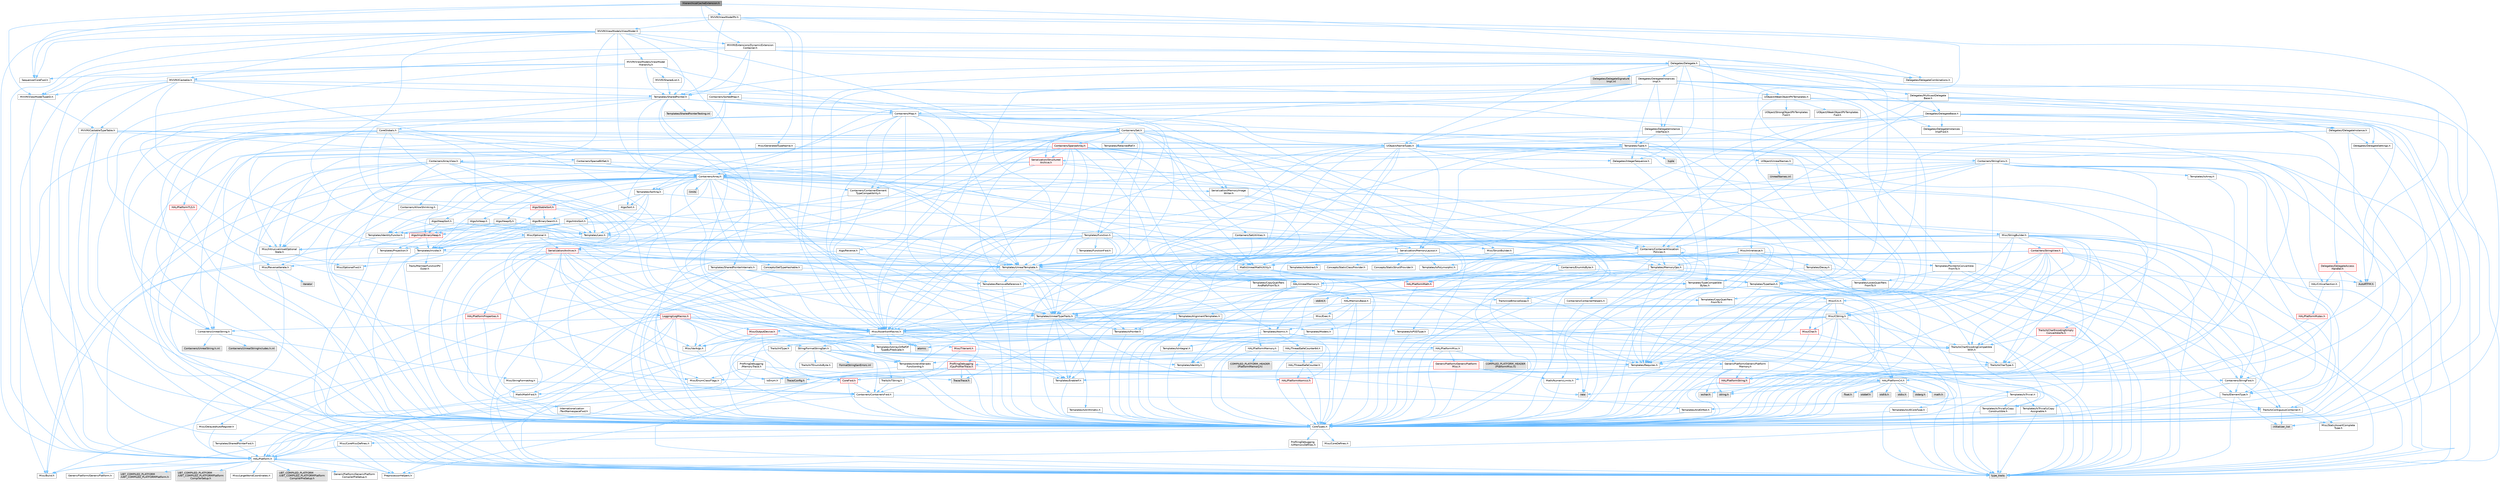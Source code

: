 digraph "HierarchicalCacheExtension.h"
{
 // INTERACTIVE_SVG=YES
 // LATEX_PDF_SIZE
  bgcolor="transparent";
  edge [fontname=Helvetica,fontsize=10,labelfontname=Helvetica,labelfontsize=10];
  node [fontname=Helvetica,fontsize=10,shape=box,height=0.2,width=0.4];
  Node1 [id="Node000001",label="HierarchicalCacheExtension.h",height=0.2,width=0.4,color="gray40", fillcolor="grey60", style="filled", fontcolor="black",tooltip=" "];
  Node1 -> Node2 [id="edge1_Node000001_Node000002",color="steelblue1",style="solid",tooltip=" "];
  Node2 [id="Node000002",label="SequencerCoreFwd.h",height=0.2,width=0.4,color="grey40", fillcolor="white", style="filled",URL="$d7/dc1/SequencerCoreFwd_8h.html",tooltip=" "];
  Node1 -> Node3 [id="edge2_Node000001_Node000003",color="steelblue1",style="solid",tooltip=" "];
  Node3 [id="Node000003",label="MVVM/ViewModelTypeID.h",height=0.2,width=0.4,color="grey40", fillcolor="white", style="filled",URL="$d7/d3e/ViewModelTypeID_8h.html",tooltip=" "];
  Node3 -> Node4 [id="edge3_Node000003_Node000004",color="steelblue1",style="solid",tooltip=" "];
  Node4 [id="Node000004",label="CoreTypes.h",height=0.2,width=0.4,color="grey40", fillcolor="white", style="filled",URL="$dc/dec/CoreTypes_8h.html",tooltip=" "];
  Node4 -> Node5 [id="edge4_Node000004_Node000005",color="steelblue1",style="solid",tooltip=" "];
  Node5 [id="Node000005",label="HAL/Platform.h",height=0.2,width=0.4,color="grey40", fillcolor="white", style="filled",URL="$d9/dd0/Platform_8h.html",tooltip=" "];
  Node5 -> Node6 [id="edge5_Node000005_Node000006",color="steelblue1",style="solid",tooltip=" "];
  Node6 [id="Node000006",label="Misc/Build.h",height=0.2,width=0.4,color="grey40", fillcolor="white", style="filled",URL="$d3/dbb/Build_8h.html",tooltip=" "];
  Node5 -> Node7 [id="edge6_Node000005_Node000007",color="steelblue1",style="solid",tooltip=" "];
  Node7 [id="Node000007",label="Misc/LargeWorldCoordinates.h",height=0.2,width=0.4,color="grey40", fillcolor="white", style="filled",URL="$d2/dcb/LargeWorldCoordinates_8h.html",tooltip=" "];
  Node5 -> Node8 [id="edge7_Node000005_Node000008",color="steelblue1",style="solid",tooltip=" "];
  Node8 [id="Node000008",label="type_traits",height=0.2,width=0.4,color="grey60", fillcolor="#E0E0E0", style="filled",tooltip=" "];
  Node5 -> Node9 [id="edge8_Node000005_Node000009",color="steelblue1",style="solid",tooltip=" "];
  Node9 [id="Node000009",label="PreprocessorHelpers.h",height=0.2,width=0.4,color="grey40", fillcolor="white", style="filled",URL="$db/ddb/PreprocessorHelpers_8h.html",tooltip=" "];
  Node5 -> Node10 [id="edge9_Node000005_Node000010",color="steelblue1",style="solid",tooltip=" "];
  Node10 [id="Node000010",label="UBT_COMPILED_PLATFORM\l/UBT_COMPILED_PLATFORMPlatform\lCompilerPreSetup.h",height=0.2,width=0.4,color="grey60", fillcolor="#E0E0E0", style="filled",tooltip=" "];
  Node5 -> Node11 [id="edge10_Node000005_Node000011",color="steelblue1",style="solid",tooltip=" "];
  Node11 [id="Node000011",label="GenericPlatform/GenericPlatform\lCompilerPreSetup.h",height=0.2,width=0.4,color="grey40", fillcolor="white", style="filled",URL="$d9/dc8/GenericPlatformCompilerPreSetup_8h.html",tooltip=" "];
  Node5 -> Node12 [id="edge11_Node000005_Node000012",color="steelblue1",style="solid",tooltip=" "];
  Node12 [id="Node000012",label="GenericPlatform/GenericPlatform.h",height=0.2,width=0.4,color="grey40", fillcolor="white", style="filled",URL="$d6/d84/GenericPlatform_8h.html",tooltip=" "];
  Node5 -> Node13 [id="edge12_Node000005_Node000013",color="steelblue1",style="solid",tooltip=" "];
  Node13 [id="Node000013",label="UBT_COMPILED_PLATFORM\l/UBT_COMPILED_PLATFORMPlatform.h",height=0.2,width=0.4,color="grey60", fillcolor="#E0E0E0", style="filled",tooltip=" "];
  Node5 -> Node14 [id="edge13_Node000005_Node000014",color="steelblue1",style="solid",tooltip=" "];
  Node14 [id="Node000014",label="UBT_COMPILED_PLATFORM\l/UBT_COMPILED_PLATFORMPlatform\lCompilerSetup.h",height=0.2,width=0.4,color="grey60", fillcolor="#E0E0E0", style="filled",tooltip=" "];
  Node4 -> Node15 [id="edge14_Node000004_Node000015",color="steelblue1",style="solid",tooltip=" "];
  Node15 [id="Node000015",label="ProfilingDebugging\l/UMemoryDefines.h",height=0.2,width=0.4,color="grey40", fillcolor="white", style="filled",URL="$d2/da2/UMemoryDefines_8h.html",tooltip=" "];
  Node4 -> Node16 [id="edge15_Node000004_Node000016",color="steelblue1",style="solid",tooltip=" "];
  Node16 [id="Node000016",label="Misc/CoreMiscDefines.h",height=0.2,width=0.4,color="grey40", fillcolor="white", style="filled",URL="$da/d38/CoreMiscDefines_8h.html",tooltip=" "];
  Node16 -> Node5 [id="edge16_Node000016_Node000005",color="steelblue1",style="solid",tooltip=" "];
  Node16 -> Node9 [id="edge17_Node000016_Node000009",color="steelblue1",style="solid",tooltip=" "];
  Node4 -> Node17 [id="edge18_Node000004_Node000017",color="steelblue1",style="solid",tooltip=" "];
  Node17 [id="Node000017",label="Misc/CoreDefines.h",height=0.2,width=0.4,color="grey40", fillcolor="white", style="filled",URL="$d3/dd2/CoreDefines_8h.html",tooltip=" "];
  Node3 -> Node18 [id="edge19_Node000003_Node000018",color="steelblue1",style="solid",tooltip=" "];
  Node18 [id="Node000018",label="MVVM/CastableTypeTable.h",height=0.2,width=0.4,color="grey40", fillcolor="white", style="filled",URL="$d4/dab/CastableTypeTable_8h.html",tooltip=" "];
  Node18 -> Node4 [id="edge20_Node000018_Node000004",color="steelblue1",style="solid",tooltip=" "];
  Node18 -> Node5 [id="edge21_Node000018_Node000005",color="steelblue1",style="solid",tooltip=" "];
  Node18 -> Node19 [id="edge22_Node000018_Node000019",color="steelblue1",style="solid",tooltip=" "];
  Node19 [id="Node000019",label="Templates/UnrealTemplate.h",height=0.2,width=0.4,color="grey40", fillcolor="white", style="filled",URL="$d4/d24/UnrealTemplate_8h.html",tooltip=" "];
  Node19 -> Node4 [id="edge23_Node000019_Node000004",color="steelblue1",style="solid",tooltip=" "];
  Node19 -> Node20 [id="edge24_Node000019_Node000020",color="steelblue1",style="solid",tooltip=" "];
  Node20 [id="Node000020",label="Templates/IsPointer.h",height=0.2,width=0.4,color="grey40", fillcolor="white", style="filled",URL="$d7/d05/IsPointer_8h.html",tooltip=" "];
  Node20 -> Node4 [id="edge25_Node000020_Node000004",color="steelblue1",style="solid",tooltip=" "];
  Node19 -> Node21 [id="edge26_Node000019_Node000021",color="steelblue1",style="solid",tooltip=" "];
  Node21 [id="Node000021",label="HAL/UnrealMemory.h",height=0.2,width=0.4,color="grey40", fillcolor="white", style="filled",URL="$d9/d96/UnrealMemory_8h.html",tooltip=" "];
  Node21 -> Node4 [id="edge27_Node000021_Node000004",color="steelblue1",style="solid",tooltip=" "];
  Node21 -> Node22 [id="edge28_Node000021_Node000022",color="steelblue1",style="solid",tooltip=" "];
  Node22 [id="Node000022",label="GenericPlatform/GenericPlatform\lMemory.h",height=0.2,width=0.4,color="grey40", fillcolor="white", style="filled",URL="$dd/d22/GenericPlatformMemory_8h.html",tooltip=" "];
  Node22 -> Node23 [id="edge29_Node000022_Node000023",color="steelblue1",style="solid",tooltip=" "];
  Node23 [id="Node000023",label="CoreFwd.h",height=0.2,width=0.4,color="red", fillcolor="#FFF0F0", style="filled",URL="$d1/d1e/CoreFwd_8h.html",tooltip=" "];
  Node23 -> Node4 [id="edge30_Node000023_Node000004",color="steelblue1",style="solid",tooltip=" "];
  Node23 -> Node24 [id="edge31_Node000023_Node000024",color="steelblue1",style="solid",tooltip=" "];
  Node24 [id="Node000024",label="Containers/ContainersFwd.h",height=0.2,width=0.4,color="grey40", fillcolor="white", style="filled",URL="$d4/d0a/ContainersFwd_8h.html",tooltip=" "];
  Node24 -> Node5 [id="edge32_Node000024_Node000005",color="steelblue1",style="solid",tooltip=" "];
  Node24 -> Node4 [id="edge33_Node000024_Node000004",color="steelblue1",style="solid",tooltip=" "];
  Node24 -> Node25 [id="edge34_Node000024_Node000025",color="steelblue1",style="solid",tooltip=" "];
  Node25 [id="Node000025",label="Traits/IsContiguousContainer.h",height=0.2,width=0.4,color="grey40", fillcolor="white", style="filled",URL="$d5/d3c/IsContiguousContainer_8h.html",tooltip=" "];
  Node25 -> Node4 [id="edge35_Node000025_Node000004",color="steelblue1",style="solid",tooltip=" "];
  Node25 -> Node26 [id="edge36_Node000025_Node000026",color="steelblue1",style="solid",tooltip=" "];
  Node26 [id="Node000026",label="Misc/StaticAssertComplete\lType.h",height=0.2,width=0.4,color="grey40", fillcolor="white", style="filled",URL="$d5/d4e/StaticAssertCompleteType_8h.html",tooltip=" "];
  Node25 -> Node27 [id="edge37_Node000025_Node000027",color="steelblue1",style="solid",tooltip=" "];
  Node27 [id="Node000027",label="initializer_list",height=0.2,width=0.4,color="grey60", fillcolor="#E0E0E0", style="filled",tooltip=" "];
  Node23 -> Node28 [id="edge38_Node000023_Node000028",color="steelblue1",style="solid",tooltip=" "];
  Node28 [id="Node000028",label="Math/MathFwd.h",height=0.2,width=0.4,color="grey40", fillcolor="white", style="filled",URL="$d2/d10/MathFwd_8h.html",tooltip=" "];
  Node28 -> Node5 [id="edge39_Node000028_Node000005",color="steelblue1",style="solid",tooltip=" "];
  Node22 -> Node4 [id="edge40_Node000022_Node000004",color="steelblue1",style="solid",tooltip=" "];
  Node22 -> Node30 [id="edge41_Node000022_Node000030",color="steelblue1",style="solid",tooltip=" "];
  Node30 [id="Node000030",label="HAL/PlatformString.h",height=0.2,width=0.4,color="red", fillcolor="#FFF0F0", style="filled",URL="$db/db5/PlatformString_8h.html",tooltip=" "];
  Node30 -> Node4 [id="edge42_Node000030_Node000004",color="steelblue1",style="solid",tooltip=" "];
  Node22 -> Node32 [id="edge43_Node000022_Node000032",color="steelblue1",style="solid",tooltip=" "];
  Node32 [id="Node000032",label="string.h",height=0.2,width=0.4,color="grey60", fillcolor="#E0E0E0", style="filled",tooltip=" "];
  Node22 -> Node33 [id="edge44_Node000022_Node000033",color="steelblue1",style="solid",tooltip=" "];
  Node33 [id="Node000033",label="wchar.h",height=0.2,width=0.4,color="grey60", fillcolor="#E0E0E0", style="filled",tooltip=" "];
  Node21 -> Node34 [id="edge45_Node000021_Node000034",color="steelblue1",style="solid",tooltip=" "];
  Node34 [id="Node000034",label="HAL/MemoryBase.h",height=0.2,width=0.4,color="grey40", fillcolor="white", style="filled",URL="$d6/d9f/MemoryBase_8h.html",tooltip=" "];
  Node34 -> Node4 [id="edge46_Node000034_Node000004",color="steelblue1",style="solid",tooltip=" "];
  Node34 -> Node35 [id="edge47_Node000034_Node000035",color="steelblue1",style="solid",tooltip=" "];
  Node35 [id="Node000035",label="HAL/PlatformAtomics.h",height=0.2,width=0.4,color="red", fillcolor="#FFF0F0", style="filled",URL="$d3/d36/PlatformAtomics_8h.html",tooltip=" "];
  Node35 -> Node4 [id="edge48_Node000035_Node000004",color="steelblue1",style="solid",tooltip=" "];
  Node34 -> Node38 [id="edge49_Node000034_Node000038",color="steelblue1",style="solid",tooltip=" "];
  Node38 [id="Node000038",label="HAL/PlatformCrt.h",height=0.2,width=0.4,color="grey40", fillcolor="white", style="filled",URL="$d8/d75/PlatformCrt_8h.html",tooltip=" "];
  Node38 -> Node39 [id="edge50_Node000038_Node000039",color="steelblue1",style="solid",tooltip=" "];
  Node39 [id="Node000039",label="new",height=0.2,width=0.4,color="grey60", fillcolor="#E0E0E0", style="filled",tooltip=" "];
  Node38 -> Node33 [id="edge51_Node000038_Node000033",color="steelblue1",style="solid",tooltip=" "];
  Node38 -> Node40 [id="edge52_Node000038_Node000040",color="steelblue1",style="solid",tooltip=" "];
  Node40 [id="Node000040",label="stddef.h",height=0.2,width=0.4,color="grey60", fillcolor="#E0E0E0", style="filled",tooltip=" "];
  Node38 -> Node41 [id="edge53_Node000038_Node000041",color="steelblue1",style="solid",tooltip=" "];
  Node41 [id="Node000041",label="stdlib.h",height=0.2,width=0.4,color="grey60", fillcolor="#E0E0E0", style="filled",tooltip=" "];
  Node38 -> Node42 [id="edge54_Node000038_Node000042",color="steelblue1",style="solid",tooltip=" "];
  Node42 [id="Node000042",label="stdio.h",height=0.2,width=0.4,color="grey60", fillcolor="#E0E0E0", style="filled",tooltip=" "];
  Node38 -> Node43 [id="edge55_Node000038_Node000043",color="steelblue1",style="solid",tooltip=" "];
  Node43 [id="Node000043",label="stdarg.h",height=0.2,width=0.4,color="grey60", fillcolor="#E0E0E0", style="filled",tooltip=" "];
  Node38 -> Node44 [id="edge56_Node000038_Node000044",color="steelblue1",style="solid",tooltip=" "];
  Node44 [id="Node000044",label="math.h",height=0.2,width=0.4,color="grey60", fillcolor="#E0E0E0", style="filled",tooltip=" "];
  Node38 -> Node45 [id="edge57_Node000038_Node000045",color="steelblue1",style="solid",tooltip=" "];
  Node45 [id="Node000045",label="float.h",height=0.2,width=0.4,color="grey60", fillcolor="#E0E0E0", style="filled",tooltip=" "];
  Node38 -> Node32 [id="edge58_Node000038_Node000032",color="steelblue1",style="solid",tooltip=" "];
  Node34 -> Node46 [id="edge59_Node000034_Node000046",color="steelblue1",style="solid",tooltip=" "];
  Node46 [id="Node000046",label="Misc/Exec.h",height=0.2,width=0.4,color="grey40", fillcolor="white", style="filled",URL="$de/ddb/Exec_8h.html",tooltip=" "];
  Node46 -> Node4 [id="edge60_Node000046_Node000004",color="steelblue1",style="solid",tooltip=" "];
  Node46 -> Node47 [id="edge61_Node000046_Node000047",color="steelblue1",style="solid",tooltip=" "];
  Node47 [id="Node000047",label="Misc/AssertionMacros.h",height=0.2,width=0.4,color="grey40", fillcolor="white", style="filled",URL="$d0/dfa/AssertionMacros_8h.html",tooltip=" "];
  Node47 -> Node4 [id="edge62_Node000047_Node000004",color="steelblue1",style="solid",tooltip=" "];
  Node47 -> Node5 [id="edge63_Node000047_Node000005",color="steelblue1",style="solid",tooltip=" "];
  Node47 -> Node48 [id="edge64_Node000047_Node000048",color="steelblue1",style="solid",tooltip=" "];
  Node48 [id="Node000048",label="HAL/PlatformMisc.h",height=0.2,width=0.4,color="grey40", fillcolor="white", style="filled",URL="$d0/df5/PlatformMisc_8h.html",tooltip=" "];
  Node48 -> Node4 [id="edge65_Node000048_Node000004",color="steelblue1",style="solid",tooltip=" "];
  Node48 -> Node49 [id="edge66_Node000048_Node000049",color="steelblue1",style="solid",tooltip=" "];
  Node49 [id="Node000049",label="GenericPlatform/GenericPlatform\lMisc.h",height=0.2,width=0.4,color="red", fillcolor="#FFF0F0", style="filled",URL="$db/d9a/GenericPlatformMisc_8h.html",tooltip=" "];
  Node49 -> Node50 [id="edge67_Node000049_Node000050",color="steelblue1",style="solid",tooltip=" "];
  Node50 [id="Node000050",label="Containers/StringFwd.h",height=0.2,width=0.4,color="grey40", fillcolor="white", style="filled",URL="$df/d37/StringFwd_8h.html",tooltip=" "];
  Node50 -> Node4 [id="edge68_Node000050_Node000004",color="steelblue1",style="solid",tooltip=" "];
  Node50 -> Node51 [id="edge69_Node000050_Node000051",color="steelblue1",style="solid",tooltip=" "];
  Node51 [id="Node000051",label="Traits/ElementType.h",height=0.2,width=0.4,color="grey40", fillcolor="white", style="filled",URL="$d5/d4f/ElementType_8h.html",tooltip=" "];
  Node51 -> Node5 [id="edge70_Node000051_Node000005",color="steelblue1",style="solid",tooltip=" "];
  Node51 -> Node27 [id="edge71_Node000051_Node000027",color="steelblue1",style="solid",tooltip=" "];
  Node51 -> Node8 [id="edge72_Node000051_Node000008",color="steelblue1",style="solid",tooltip=" "];
  Node50 -> Node25 [id="edge73_Node000050_Node000025",color="steelblue1",style="solid",tooltip=" "];
  Node49 -> Node23 [id="edge74_Node000049_Node000023",color="steelblue1",style="solid",tooltip=" "];
  Node49 -> Node4 [id="edge75_Node000049_Node000004",color="steelblue1",style="solid",tooltip=" "];
  Node49 -> Node38 [id="edge76_Node000049_Node000038",color="steelblue1",style="solid",tooltip=" "];
  Node49 -> Node53 [id="edge77_Node000049_Node000053",color="steelblue1",style="solid",tooltip=" "];
  Node53 [id="Node000053",label="Math/NumericLimits.h",height=0.2,width=0.4,color="grey40", fillcolor="white", style="filled",URL="$df/d1b/NumericLimits_8h.html",tooltip=" "];
  Node53 -> Node4 [id="edge78_Node000053_Node000004",color="steelblue1",style="solid",tooltip=" "];
  Node49 -> Node55 [id="edge79_Node000049_Node000055",color="steelblue1",style="solid",tooltip=" "];
  Node55 [id="Node000055",label="Misc/EnumClassFlags.h",height=0.2,width=0.4,color="grey40", fillcolor="white", style="filled",URL="$d8/de7/EnumClassFlags_8h.html",tooltip=" "];
  Node48 -> Node58 [id="edge80_Node000048_Node000058",color="steelblue1",style="solid",tooltip=" "];
  Node58 [id="Node000058",label="COMPILED_PLATFORM_HEADER\l(PlatformMisc.h)",height=0.2,width=0.4,color="grey60", fillcolor="#E0E0E0", style="filled",tooltip=" "];
  Node48 -> Node59 [id="edge81_Node000048_Node000059",color="steelblue1",style="solid",tooltip=" "];
  Node59 [id="Node000059",label="ProfilingDebugging\l/CpuProfilerTrace.h",height=0.2,width=0.4,color="red", fillcolor="#FFF0F0", style="filled",URL="$da/dcb/CpuProfilerTrace_8h.html",tooltip=" "];
  Node59 -> Node4 [id="edge82_Node000059_Node000004",color="steelblue1",style="solid",tooltip=" "];
  Node59 -> Node24 [id="edge83_Node000059_Node000024",color="steelblue1",style="solid",tooltip=" "];
  Node59 -> Node35 [id="edge84_Node000059_Node000035",color="steelblue1",style="solid",tooltip=" "];
  Node59 -> Node9 [id="edge85_Node000059_Node000009",color="steelblue1",style="solid",tooltip=" "];
  Node59 -> Node6 [id="edge86_Node000059_Node000006",color="steelblue1",style="solid",tooltip=" "];
  Node59 -> Node60 [id="edge87_Node000059_Node000060",color="steelblue1",style="solid",tooltip=" "];
  Node60 [id="Node000060",label="Trace/Config.h",height=0.2,width=0.4,color="grey60", fillcolor="#E0E0E0", style="filled",tooltip=" "];
  Node59 -> Node63 [id="edge88_Node000059_Node000063",color="steelblue1",style="solid",tooltip=" "];
  Node63 [id="Node000063",label="Trace/Trace.h",height=0.2,width=0.4,color="grey60", fillcolor="#E0E0E0", style="filled",tooltip=" "];
  Node47 -> Node9 [id="edge89_Node000047_Node000009",color="steelblue1",style="solid",tooltip=" "];
  Node47 -> Node64 [id="edge90_Node000047_Node000064",color="steelblue1",style="solid",tooltip=" "];
  Node64 [id="Node000064",label="Templates/EnableIf.h",height=0.2,width=0.4,color="grey40", fillcolor="white", style="filled",URL="$d7/d60/EnableIf_8h.html",tooltip=" "];
  Node64 -> Node4 [id="edge91_Node000064_Node000004",color="steelblue1",style="solid",tooltip=" "];
  Node47 -> Node65 [id="edge92_Node000047_Node000065",color="steelblue1",style="solid",tooltip=" "];
  Node65 [id="Node000065",label="Templates/IsArrayOrRefOf\lTypeByPredicate.h",height=0.2,width=0.4,color="grey40", fillcolor="white", style="filled",URL="$d6/da1/IsArrayOrRefOfTypeByPredicate_8h.html",tooltip=" "];
  Node65 -> Node4 [id="edge93_Node000065_Node000004",color="steelblue1",style="solid",tooltip=" "];
  Node47 -> Node66 [id="edge94_Node000047_Node000066",color="steelblue1",style="solid",tooltip=" "];
  Node66 [id="Node000066",label="Templates/IsValidVariadic\lFunctionArg.h",height=0.2,width=0.4,color="grey40", fillcolor="white", style="filled",URL="$d0/dc8/IsValidVariadicFunctionArg_8h.html",tooltip=" "];
  Node66 -> Node4 [id="edge95_Node000066_Node000004",color="steelblue1",style="solid",tooltip=" "];
  Node66 -> Node67 [id="edge96_Node000066_Node000067",color="steelblue1",style="solid",tooltip=" "];
  Node67 [id="Node000067",label="IsEnum.h",height=0.2,width=0.4,color="grey40", fillcolor="white", style="filled",URL="$d4/de5/IsEnum_8h.html",tooltip=" "];
  Node66 -> Node8 [id="edge97_Node000066_Node000008",color="steelblue1",style="solid",tooltip=" "];
  Node47 -> Node68 [id="edge98_Node000047_Node000068",color="steelblue1",style="solid",tooltip=" "];
  Node68 [id="Node000068",label="Traits/IsCharEncodingCompatible\lWith.h",height=0.2,width=0.4,color="grey40", fillcolor="white", style="filled",URL="$df/dd1/IsCharEncodingCompatibleWith_8h.html",tooltip=" "];
  Node68 -> Node8 [id="edge99_Node000068_Node000008",color="steelblue1",style="solid",tooltip=" "];
  Node68 -> Node69 [id="edge100_Node000068_Node000069",color="steelblue1",style="solid",tooltip=" "];
  Node69 [id="Node000069",label="Traits/IsCharType.h",height=0.2,width=0.4,color="grey40", fillcolor="white", style="filled",URL="$db/d51/IsCharType_8h.html",tooltip=" "];
  Node69 -> Node4 [id="edge101_Node000069_Node000004",color="steelblue1",style="solid",tooltip=" "];
  Node47 -> Node70 [id="edge102_Node000047_Node000070",color="steelblue1",style="solid",tooltip=" "];
  Node70 [id="Node000070",label="Misc/VarArgs.h",height=0.2,width=0.4,color="grey40", fillcolor="white", style="filled",URL="$d5/d6f/VarArgs_8h.html",tooltip=" "];
  Node70 -> Node4 [id="edge103_Node000070_Node000004",color="steelblue1",style="solid",tooltip=" "];
  Node47 -> Node71 [id="edge104_Node000047_Node000071",color="steelblue1",style="solid",tooltip=" "];
  Node71 [id="Node000071",label="String/FormatStringSan.h",height=0.2,width=0.4,color="grey40", fillcolor="white", style="filled",URL="$d3/d8b/FormatStringSan_8h.html",tooltip=" "];
  Node71 -> Node8 [id="edge105_Node000071_Node000008",color="steelblue1",style="solid",tooltip=" "];
  Node71 -> Node4 [id="edge106_Node000071_Node000004",color="steelblue1",style="solid",tooltip=" "];
  Node71 -> Node72 [id="edge107_Node000071_Node000072",color="steelblue1",style="solid",tooltip=" "];
  Node72 [id="Node000072",label="Templates/Requires.h",height=0.2,width=0.4,color="grey40", fillcolor="white", style="filled",URL="$dc/d96/Requires_8h.html",tooltip=" "];
  Node72 -> Node64 [id="edge108_Node000072_Node000064",color="steelblue1",style="solid",tooltip=" "];
  Node72 -> Node8 [id="edge109_Node000072_Node000008",color="steelblue1",style="solid",tooltip=" "];
  Node71 -> Node73 [id="edge110_Node000071_Node000073",color="steelblue1",style="solid",tooltip=" "];
  Node73 [id="Node000073",label="Templates/Identity.h",height=0.2,width=0.4,color="grey40", fillcolor="white", style="filled",URL="$d0/dd5/Identity_8h.html",tooltip=" "];
  Node71 -> Node66 [id="edge111_Node000071_Node000066",color="steelblue1",style="solid",tooltip=" "];
  Node71 -> Node69 [id="edge112_Node000071_Node000069",color="steelblue1",style="solid",tooltip=" "];
  Node71 -> Node74 [id="edge113_Node000071_Node000074",color="steelblue1",style="solid",tooltip=" "];
  Node74 [id="Node000074",label="Traits/IsTEnumAsByte.h",height=0.2,width=0.4,color="grey40", fillcolor="white", style="filled",URL="$d1/de6/IsTEnumAsByte_8h.html",tooltip=" "];
  Node71 -> Node75 [id="edge114_Node000071_Node000075",color="steelblue1",style="solid",tooltip=" "];
  Node75 [id="Node000075",label="Traits/IsTString.h",height=0.2,width=0.4,color="grey40", fillcolor="white", style="filled",URL="$d0/df8/IsTString_8h.html",tooltip=" "];
  Node75 -> Node24 [id="edge115_Node000075_Node000024",color="steelblue1",style="solid",tooltip=" "];
  Node71 -> Node24 [id="edge116_Node000071_Node000024",color="steelblue1",style="solid",tooltip=" "];
  Node71 -> Node76 [id="edge117_Node000071_Node000076",color="steelblue1",style="solid",tooltip=" "];
  Node76 [id="Node000076",label="FormatStringSanErrors.inl",height=0.2,width=0.4,color="grey60", fillcolor="#E0E0E0", style="filled",tooltip=" "];
  Node47 -> Node77 [id="edge118_Node000047_Node000077",color="steelblue1",style="solid",tooltip=" "];
  Node77 [id="Node000077",label="atomic",height=0.2,width=0.4,color="grey60", fillcolor="#E0E0E0", style="filled",tooltip=" "];
  Node34 -> Node78 [id="edge119_Node000034_Node000078",color="steelblue1",style="solid",tooltip=" "];
  Node78 [id="Node000078",label="Misc/OutputDevice.h",height=0.2,width=0.4,color="red", fillcolor="#FFF0F0", style="filled",URL="$d7/d32/OutputDevice_8h.html",tooltip=" "];
  Node78 -> Node23 [id="edge120_Node000078_Node000023",color="steelblue1",style="solid",tooltip=" "];
  Node78 -> Node4 [id="edge121_Node000078_Node000004",color="steelblue1",style="solid",tooltip=" "];
  Node78 -> Node70 [id="edge122_Node000078_Node000070",color="steelblue1",style="solid",tooltip=" "];
  Node78 -> Node65 [id="edge123_Node000078_Node000065",color="steelblue1",style="solid",tooltip=" "];
  Node78 -> Node66 [id="edge124_Node000078_Node000066",color="steelblue1",style="solid",tooltip=" "];
  Node78 -> Node68 [id="edge125_Node000078_Node000068",color="steelblue1",style="solid",tooltip=" "];
  Node34 -> Node80 [id="edge126_Node000034_Node000080",color="steelblue1",style="solid",tooltip=" "];
  Node80 [id="Node000080",label="Templates/Atomic.h",height=0.2,width=0.4,color="grey40", fillcolor="white", style="filled",URL="$d3/d91/Atomic_8h.html",tooltip=" "];
  Node80 -> Node81 [id="edge127_Node000080_Node000081",color="steelblue1",style="solid",tooltip=" "];
  Node81 [id="Node000081",label="HAL/ThreadSafeCounter.h",height=0.2,width=0.4,color="grey40", fillcolor="white", style="filled",URL="$dc/dc9/ThreadSafeCounter_8h.html",tooltip=" "];
  Node81 -> Node4 [id="edge128_Node000081_Node000004",color="steelblue1",style="solid",tooltip=" "];
  Node81 -> Node35 [id="edge129_Node000081_Node000035",color="steelblue1",style="solid",tooltip=" "];
  Node80 -> Node82 [id="edge130_Node000080_Node000082",color="steelblue1",style="solid",tooltip=" "];
  Node82 [id="Node000082",label="HAL/ThreadSafeCounter64.h",height=0.2,width=0.4,color="grey40", fillcolor="white", style="filled",URL="$d0/d12/ThreadSafeCounter64_8h.html",tooltip=" "];
  Node82 -> Node4 [id="edge131_Node000082_Node000004",color="steelblue1",style="solid",tooltip=" "];
  Node82 -> Node81 [id="edge132_Node000082_Node000081",color="steelblue1",style="solid",tooltip=" "];
  Node80 -> Node83 [id="edge133_Node000080_Node000083",color="steelblue1",style="solid",tooltip=" "];
  Node83 [id="Node000083",label="Templates/IsIntegral.h",height=0.2,width=0.4,color="grey40", fillcolor="white", style="filled",URL="$da/d64/IsIntegral_8h.html",tooltip=" "];
  Node83 -> Node4 [id="edge134_Node000083_Node000004",color="steelblue1",style="solid",tooltip=" "];
  Node80 -> Node84 [id="edge135_Node000080_Node000084",color="steelblue1",style="solid",tooltip=" "];
  Node84 [id="Node000084",label="Templates/IsTrivial.h",height=0.2,width=0.4,color="grey40", fillcolor="white", style="filled",URL="$da/d4c/IsTrivial_8h.html",tooltip=" "];
  Node84 -> Node85 [id="edge136_Node000084_Node000085",color="steelblue1",style="solid",tooltip=" "];
  Node85 [id="Node000085",label="Templates/AndOrNot.h",height=0.2,width=0.4,color="grey40", fillcolor="white", style="filled",URL="$db/d0a/AndOrNot_8h.html",tooltip=" "];
  Node85 -> Node4 [id="edge137_Node000085_Node000004",color="steelblue1",style="solid",tooltip=" "];
  Node84 -> Node86 [id="edge138_Node000084_Node000086",color="steelblue1",style="solid",tooltip=" "];
  Node86 [id="Node000086",label="Templates/IsTriviallyCopy\lConstructible.h",height=0.2,width=0.4,color="grey40", fillcolor="white", style="filled",URL="$d3/d78/IsTriviallyCopyConstructible_8h.html",tooltip=" "];
  Node86 -> Node4 [id="edge139_Node000086_Node000004",color="steelblue1",style="solid",tooltip=" "];
  Node86 -> Node8 [id="edge140_Node000086_Node000008",color="steelblue1",style="solid",tooltip=" "];
  Node84 -> Node87 [id="edge141_Node000084_Node000087",color="steelblue1",style="solid",tooltip=" "];
  Node87 [id="Node000087",label="Templates/IsTriviallyCopy\lAssignable.h",height=0.2,width=0.4,color="grey40", fillcolor="white", style="filled",URL="$d2/df2/IsTriviallyCopyAssignable_8h.html",tooltip=" "];
  Node87 -> Node4 [id="edge142_Node000087_Node000004",color="steelblue1",style="solid",tooltip=" "];
  Node87 -> Node8 [id="edge143_Node000087_Node000008",color="steelblue1",style="solid",tooltip=" "];
  Node84 -> Node8 [id="edge144_Node000084_Node000008",color="steelblue1",style="solid",tooltip=" "];
  Node80 -> Node88 [id="edge145_Node000080_Node000088",color="steelblue1",style="solid",tooltip=" "];
  Node88 [id="Node000088",label="Traits/IntType.h",height=0.2,width=0.4,color="grey40", fillcolor="white", style="filled",URL="$d7/deb/IntType_8h.html",tooltip=" "];
  Node88 -> Node5 [id="edge146_Node000088_Node000005",color="steelblue1",style="solid",tooltip=" "];
  Node80 -> Node77 [id="edge147_Node000080_Node000077",color="steelblue1",style="solid",tooltip=" "];
  Node21 -> Node89 [id="edge148_Node000021_Node000089",color="steelblue1",style="solid",tooltip=" "];
  Node89 [id="Node000089",label="HAL/PlatformMemory.h",height=0.2,width=0.4,color="grey40", fillcolor="white", style="filled",URL="$de/d68/PlatformMemory_8h.html",tooltip=" "];
  Node89 -> Node4 [id="edge149_Node000089_Node000004",color="steelblue1",style="solid",tooltip=" "];
  Node89 -> Node22 [id="edge150_Node000089_Node000022",color="steelblue1",style="solid",tooltip=" "];
  Node89 -> Node90 [id="edge151_Node000089_Node000090",color="steelblue1",style="solid",tooltip=" "];
  Node90 [id="Node000090",label="COMPILED_PLATFORM_HEADER\l(PlatformMemory.h)",height=0.2,width=0.4,color="grey60", fillcolor="#E0E0E0", style="filled",tooltip=" "];
  Node21 -> Node91 [id="edge152_Node000021_Node000091",color="steelblue1",style="solid",tooltip=" "];
  Node91 [id="Node000091",label="ProfilingDebugging\l/MemoryTrace.h",height=0.2,width=0.4,color="grey40", fillcolor="white", style="filled",URL="$da/dd7/MemoryTrace_8h.html",tooltip=" "];
  Node91 -> Node5 [id="edge153_Node000091_Node000005",color="steelblue1",style="solid",tooltip=" "];
  Node91 -> Node55 [id="edge154_Node000091_Node000055",color="steelblue1",style="solid",tooltip=" "];
  Node91 -> Node60 [id="edge155_Node000091_Node000060",color="steelblue1",style="solid",tooltip=" "];
  Node91 -> Node63 [id="edge156_Node000091_Node000063",color="steelblue1",style="solid",tooltip=" "];
  Node21 -> Node20 [id="edge157_Node000021_Node000020",color="steelblue1",style="solid",tooltip=" "];
  Node19 -> Node92 [id="edge158_Node000019_Node000092",color="steelblue1",style="solid",tooltip=" "];
  Node92 [id="Node000092",label="Templates/CopyQualifiers\lAndRefsFromTo.h",height=0.2,width=0.4,color="grey40", fillcolor="white", style="filled",URL="$d3/db3/CopyQualifiersAndRefsFromTo_8h.html",tooltip=" "];
  Node92 -> Node93 [id="edge159_Node000092_Node000093",color="steelblue1",style="solid",tooltip=" "];
  Node93 [id="Node000093",label="Templates/CopyQualifiers\lFromTo.h",height=0.2,width=0.4,color="grey40", fillcolor="white", style="filled",URL="$d5/db4/CopyQualifiersFromTo_8h.html",tooltip=" "];
  Node19 -> Node94 [id="edge160_Node000019_Node000094",color="steelblue1",style="solid",tooltip=" "];
  Node94 [id="Node000094",label="Templates/UnrealTypeTraits.h",height=0.2,width=0.4,color="grey40", fillcolor="white", style="filled",URL="$d2/d2d/UnrealTypeTraits_8h.html",tooltip=" "];
  Node94 -> Node4 [id="edge161_Node000094_Node000004",color="steelblue1",style="solid",tooltip=" "];
  Node94 -> Node20 [id="edge162_Node000094_Node000020",color="steelblue1",style="solid",tooltip=" "];
  Node94 -> Node47 [id="edge163_Node000094_Node000047",color="steelblue1",style="solid",tooltip=" "];
  Node94 -> Node85 [id="edge164_Node000094_Node000085",color="steelblue1",style="solid",tooltip=" "];
  Node94 -> Node64 [id="edge165_Node000094_Node000064",color="steelblue1",style="solid",tooltip=" "];
  Node94 -> Node95 [id="edge166_Node000094_Node000095",color="steelblue1",style="solid",tooltip=" "];
  Node95 [id="Node000095",label="Templates/IsArithmetic.h",height=0.2,width=0.4,color="grey40", fillcolor="white", style="filled",URL="$d2/d5d/IsArithmetic_8h.html",tooltip=" "];
  Node95 -> Node4 [id="edge167_Node000095_Node000004",color="steelblue1",style="solid",tooltip=" "];
  Node94 -> Node67 [id="edge168_Node000094_Node000067",color="steelblue1",style="solid",tooltip=" "];
  Node94 -> Node96 [id="edge169_Node000094_Node000096",color="steelblue1",style="solid",tooltip=" "];
  Node96 [id="Node000096",label="Templates/Models.h",height=0.2,width=0.4,color="grey40", fillcolor="white", style="filled",URL="$d3/d0c/Models_8h.html",tooltip=" "];
  Node96 -> Node73 [id="edge170_Node000096_Node000073",color="steelblue1",style="solid",tooltip=" "];
  Node94 -> Node97 [id="edge171_Node000094_Node000097",color="steelblue1",style="solid",tooltip=" "];
  Node97 [id="Node000097",label="Templates/IsPODType.h",height=0.2,width=0.4,color="grey40", fillcolor="white", style="filled",URL="$d7/db1/IsPODType_8h.html",tooltip=" "];
  Node97 -> Node4 [id="edge172_Node000097_Node000004",color="steelblue1",style="solid",tooltip=" "];
  Node94 -> Node98 [id="edge173_Node000094_Node000098",color="steelblue1",style="solid",tooltip=" "];
  Node98 [id="Node000098",label="Templates/IsUECoreType.h",height=0.2,width=0.4,color="grey40", fillcolor="white", style="filled",URL="$d1/db8/IsUECoreType_8h.html",tooltip=" "];
  Node98 -> Node4 [id="edge174_Node000098_Node000004",color="steelblue1",style="solid",tooltip=" "];
  Node98 -> Node8 [id="edge175_Node000098_Node000008",color="steelblue1",style="solid",tooltip=" "];
  Node94 -> Node86 [id="edge176_Node000094_Node000086",color="steelblue1",style="solid",tooltip=" "];
  Node19 -> Node99 [id="edge177_Node000019_Node000099",color="steelblue1",style="solid",tooltip=" "];
  Node99 [id="Node000099",label="Templates/RemoveReference.h",height=0.2,width=0.4,color="grey40", fillcolor="white", style="filled",URL="$da/dbe/RemoveReference_8h.html",tooltip=" "];
  Node99 -> Node4 [id="edge178_Node000099_Node000004",color="steelblue1",style="solid",tooltip=" "];
  Node19 -> Node72 [id="edge179_Node000019_Node000072",color="steelblue1",style="solid",tooltip=" "];
  Node19 -> Node100 [id="edge180_Node000019_Node000100",color="steelblue1",style="solid",tooltip=" "];
  Node100 [id="Node000100",label="Templates/TypeCompatible\lBytes.h",height=0.2,width=0.4,color="grey40", fillcolor="white", style="filled",URL="$df/d0a/TypeCompatibleBytes_8h.html",tooltip=" "];
  Node100 -> Node4 [id="edge181_Node000100_Node000004",color="steelblue1",style="solid",tooltip=" "];
  Node100 -> Node32 [id="edge182_Node000100_Node000032",color="steelblue1",style="solid",tooltip=" "];
  Node100 -> Node39 [id="edge183_Node000100_Node000039",color="steelblue1",style="solid",tooltip=" "];
  Node100 -> Node8 [id="edge184_Node000100_Node000008",color="steelblue1",style="solid",tooltip=" "];
  Node19 -> Node73 [id="edge185_Node000019_Node000073",color="steelblue1",style="solid",tooltip=" "];
  Node19 -> Node25 [id="edge186_Node000019_Node000025",color="steelblue1",style="solid",tooltip=" "];
  Node19 -> Node101 [id="edge187_Node000019_Node000101",color="steelblue1",style="solid",tooltip=" "];
  Node101 [id="Node000101",label="Traits/UseBitwiseSwap.h",height=0.2,width=0.4,color="grey40", fillcolor="white", style="filled",URL="$db/df3/UseBitwiseSwap_8h.html",tooltip=" "];
  Node101 -> Node4 [id="edge188_Node000101_Node000004",color="steelblue1",style="solid",tooltip=" "];
  Node101 -> Node8 [id="edge189_Node000101_Node000008",color="steelblue1",style="solid",tooltip=" "];
  Node19 -> Node8 [id="edge190_Node000019_Node000008",color="steelblue1",style="solid",tooltip=" "];
  Node18 -> Node102 [id="edge191_Node000018_Node000102",color="steelblue1",style="solid",tooltip=" "];
  Node102 [id="Node000102",label="Containers/SparseBitSet.h",height=0.2,width=0.4,color="grey40", fillcolor="white", style="filled",URL="$d5/d37/SparseBitSet_8h.html",tooltip=" "];
  Node102 -> Node4 [id="edge192_Node000102_Node000004",color="steelblue1",style="solid",tooltip=" "];
  Node102 -> Node19 [id="edge193_Node000102_Node000019",color="steelblue1",style="solid",tooltip=" "];
  Node102 -> Node103 [id="edge194_Node000102_Node000103",color="steelblue1",style="solid",tooltip=" "];
  Node103 [id="Node000103",label="Containers/Array.h",height=0.2,width=0.4,color="grey40", fillcolor="white", style="filled",URL="$df/dd0/Array_8h.html",tooltip=" "];
  Node103 -> Node4 [id="edge195_Node000103_Node000004",color="steelblue1",style="solid",tooltip=" "];
  Node103 -> Node47 [id="edge196_Node000103_Node000047",color="steelblue1",style="solid",tooltip=" "];
  Node103 -> Node104 [id="edge197_Node000103_Node000104",color="steelblue1",style="solid",tooltip=" "];
  Node104 [id="Node000104",label="Misc/IntrusiveUnsetOptional\lState.h",height=0.2,width=0.4,color="grey40", fillcolor="white", style="filled",URL="$d2/d0a/IntrusiveUnsetOptionalState_8h.html",tooltip=" "];
  Node104 -> Node105 [id="edge198_Node000104_Node000105",color="steelblue1",style="solid",tooltip=" "];
  Node105 [id="Node000105",label="Misc/OptionalFwd.h",height=0.2,width=0.4,color="grey40", fillcolor="white", style="filled",URL="$dc/d50/OptionalFwd_8h.html",tooltip=" "];
  Node103 -> Node106 [id="edge199_Node000103_Node000106",color="steelblue1",style="solid",tooltip=" "];
  Node106 [id="Node000106",label="Misc/ReverseIterate.h",height=0.2,width=0.4,color="grey40", fillcolor="white", style="filled",URL="$db/de3/ReverseIterate_8h.html",tooltip=" "];
  Node106 -> Node5 [id="edge200_Node000106_Node000005",color="steelblue1",style="solid",tooltip=" "];
  Node106 -> Node107 [id="edge201_Node000106_Node000107",color="steelblue1",style="solid",tooltip=" "];
  Node107 [id="Node000107",label="iterator",height=0.2,width=0.4,color="grey60", fillcolor="#E0E0E0", style="filled",tooltip=" "];
  Node103 -> Node21 [id="edge202_Node000103_Node000021",color="steelblue1",style="solid",tooltip=" "];
  Node103 -> Node94 [id="edge203_Node000103_Node000094",color="steelblue1",style="solid",tooltip=" "];
  Node103 -> Node19 [id="edge204_Node000103_Node000019",color="steelblue1",style="solid",tooltip=" "];
  Node103 -> Node108 [id="edge205_Node000103_Node000108",color="steelblue1",style="solid",tooltip=" "];
  Node108 [id="Node000108",label="Containers/AllowShrinking.h",height=0.2,width=0.4,color="grey40", fillcolor="white", style="filled",URL="$d7/d1a/AllowShrinking_8h.html",tooltip=" "];
  Node108 -> Node4 [id="edge206_Node000108_Node000004",color="steelblue1",style="solid",tooltip=" "];
  Node103 -> Node109 [id="edge207_Node000103_Node000109",color="steelblue1",style="solid",tooltip=" "];
  Node109 [id="Node000109",label="Containers/ContainerAllocation\lPolicies.h",height=0.2,width=0.4,color="grey40", fillcolor="white", style="filled",URL="$d7/dff/ContainerAllocationPolicies_8h.html",tooltip=" "];
  Node109 -> Node4 [id="edge208_Node000109_Node000004",color="steelblue1",style="solid",tooltip=" "];
  Node109 -> Node110 [id="edge209_Node000109_Node000110",color="steelblue1",style="solid",tooltip=" "];
  Node110 [id="Node000110",label="Containers/ContainerHelpers.h",height=0.2,width=0.4,color="grey40", fillcolor="white", style="filled",URL="$d7/d33/ContainerHelpers_8h.html",tooltip=" "];
  Node110 -> Node4 [id="edge210_Node000110_Node000004",color="steelblue1",style="solid",tooltip=" "];
  Node109 -> Node109 [id="edge211_Node000109_Node000109",color="steelblue1",style="solid",tooltip=" "];
  Node109 -> Node111 [id="edge212_Node000109_Node000111",color="steelblue1",style="solid",tooltip=" "];
  Node111 [id="Node000111",label="HAL/PlatformMath.h",height=0.2,width=0.4,color="red", fillcolor="#FFF0F0", style="filled",URL="$dc/d53/PlatformMath_8h.html",tooltip=" "];
  Node111 -> Node4 [id="edge213_Node000111_Node000004",color="steelblue1",style="solid",tooltip=" "];
  Node109 -> Node21 [id="edge214_Node000109_Node000021",color="steelblue1",style="solid",tooltip=" "];
  Node109 -> Node53 [id="edge215_Node000109_Node000053",color="steelblue1",style="solid",tooltip=" "];
  Node109 -> Node47 [id="edge216_Node000109_Node000047",color="steelblue1",style="solid",tooltip=" "];
  Node109 -> Node119 [id="edge217_Node000109_Node000119",color="steelblue1",style="solid",tooltip=" "];
  Node119 [id="Node000119",label="Templates/IsPolymorphic.h",height=0.2,width=0.4,color="grey40", fillcolor="white", style="filled",URL="$dc/d20/IsPolymorphic_8h.html",tooltip=" "];
  Node109 -> Node120 [id="edge218_Node000109_Node000120",color="steelblue1",style="solid",tooltip=" "];
  Node120 [id="Node000120",label="Templates/MemoryOps.h",height=0.2,width=0.4,color="grey40", fillcolor="white", style="filled",URL="$db/dea/MemoryOps_8h.html",tooltip=" "];
  Node120 -> Node4 [id="edge219_Node000120_Node000004",color="steelblue1",style="solid",tooltip=" "];
  Node120 -> Node21 [id="edge220_Node000120_Node000021",color="steelblue1",style="solid",tooltip=" "];
  Node120 -> Node87 [id="edge221_Node000120_Node000087",color="steelblue1",style="solid",tooltip=" "];
  Node120 -> Node86 [id="edge222_Node000120_Node000086",color="steelblue1",style="solid",tooltip=" "];
  Node120 -> Node72 [id="edge223_Node000120_Node000072",color="steelblue1",style="solid",tooltip=" "];
  Node120 -> Node94 [id="edge224_Node000120_Node000094",color="steelblue1",style="solid",tooltip=" "];
  Node120 -> Node101 [id="edge225_Node000120_Node000101",color="steelblue1",style="solid",tooltip=" "];
  Node120 -> Node39 [id="edge226_Node000120_Node000039",color="steelblue1",style="solid",tooltip=" "];
  Node120 -> Node8 [id="edge227_Node000120_Node000008",color="steelblue1",style="solid",tooltip=" "];
  Node109 -> Node100 [id="edge228_Node000109_Node000100",color="steelblue1",style="solid",tooltip=" "];
  Node109 -> Node8 [id="edge229_Node000109_Node000008",color="steelblue1",style="solid",tooltip=" "];
  Node103 -> Node121 [id="edge230_Node000103_Node000121",color="steelblue1",style="solid",tooltip=" "];
  Node121 [id="Node000121",label="Containers/ContainerElement\lTypeCompatibility.h",height=0.2,width=0.4,color="grey40", fillcolor="white", style="filled",URL="$df/ddf/ContainerElementTypeCompatibility_8h.html",tooltip=" "];
  Node121 -> Node4 [id="edge231_Node000121_Node000004",color="steelblue1",style="solid",tooltip=" "];
  Node121 -> Node94 [id="edge232_Node000121_Node000094",color="steelblue1",style="solid",tooltip=" "];
  Node103 -> Node122 [id="edge233_Node000103_Node000122",color="steelblue1",style="solid",tooltip=" "];
  Node122 [id="Node000122",label="Serialization/Archive.h",height=0.2,width=0.4,color="red", fillcolor="#FFF0F0", style="filled",URL="$d7/d3b/Archive_8h.html",tooltip=" "];
  Node122 -> Node23 [id="edge234_Node000122_Node000023",color="steelblue1",style="solid",tooltip=" "];
  Node122 -> Node4 [id="edge235_Node000122_Node000004",color="steelblue1",style="solid",tooltip=" "];
  Node122 -> Node123 [id="edge236_Node000122_Node000123",color="steelblue1",style="solid",tooltip=" "];
  Node123 [id="Node000123",label="HAL/PlatformProperties.h",height=0.2,width=0.4,color="red", fillcolor="#FFF0F0", style="filled",URL="$d9/db0/PlatformProperties_8h.html",tooltip=" "];
  Node123 -> Node4 [id="edge237_Node000123_Node000004",color="steelblue1",style="solid",tooltip=" "];
  Node122 -> Node126 [id="edge238_Node000122_Node000126",color="steelblue1",style="solid",tooltip=" "];
  Node126 [id="Node000126",label="Internationalization\l/TextNamespaceFwd.h",height=0.2,width=0.4,color="grey40", fillcolor="white", style="filled",URL="$d8/d97/TextNamespaceFwd_8h.html",tooltip=" "];
  Node126 -> Node4 [id="edge239_Node000126_Node000004",color="steelblue1",style="solid",tooltip=" "];
  Node122 -> Node28 [id="edge240_Node000122_Node000028",color="steelblue1",style="solid",tooltip=" "];
  Node122 -> Node47 [id="edge241_Node000122_Node000047",color="steelblue1",style="solid",tooltip=" "];
  Node122 -> Node6 [id="edge242_Node000122_Node000006",color="steelblue1",style="solid",tooltip=" "];
  Node122 -> Node70 [id="edge243_Node000122_Node000070",color="steelblue1",style="solid",tooltip=" "];
  Node122 -> Node64 [id="edge244_Node000122_Node000064",color="steelblue1",style="solid",tooltip=" "];
  Node122 -> Node65 [id="edge245_Node000122_Node000065",color="steelblue1",style="solid",tooltip=" "];
  Node122 -> Node66 [id="edge246_Node000122_Node000066",color="steelblue1",style="solid",tooltip=" "];
  Node122 -> Node19 [id="edge247_Node000122_Node000019",color="steelblue1",style="solid",tooltip=" "];
  Node122 -> Node68 [id="edge248_Node000122_Node000068",color="steelblue1",style="solid",tooltip=" "];
  Node103 -> Node132 [id="edge249_Node000103_Node000132",color="steelblue1",style="solid",tooltip=" "];
  Node132 [id="Node000132",label="Serialization/MemoryImage\lWriter.h",height=0.2,width=0.4,color="grey40", fillcolor="white", style="filled",URL="$d0/d08/MemoryImageWriter_8h.html",tooltip=" "];
  Node132 -> Node4 [id="edge250_Node000132_Node000004",color="steelblue1",style="solid",tooltip=" "];
  Node132 -> Node133 [id="edge251_Node000132_Node000133",color="steelblue1",style="solid",tooltip=" "];
  Node133 [id="Node000133",label="Serialization/MemoryLayout.h",height=0.2,width=0.4,color="grey40", fillcolor="white", style="filled",URL="$d7/d66/MemoryLayout_8h.html",tooltip=" "];
  Node133 -> Node134 [id="edge252_Node000133_Node000134",color="steelblue1",style="solid",tooltip=" "];
  Node134 [id="Node000134",label="Concepts/StaticClassProvider.h",height=0.2,width=0.4,color="grey40", fillcolor="white", style="filled",URL="$dd/d83/StaticClassProvider_8h.html",tooltip=" "];
  Node133 -> Node135 [id="edge253_Node000133_Node000135",color="steelblue1",style="solid",tooltip=" "];
  Node135 [id="Node000135",label="Concepts/StaticStructProvider.h",height=0.2,width=0.4,color="grey40", fillcolor="white", style="filled",URL="$d5/d77/StaticStructProvider_8h.html",tooltip=" "];
  Node133 -> Node136 [id="edge254_Node000133_Node000136",color="steelblue1",style="solid",tooltip=" "];
  Node136 [id="Node000136",label="Containers/EnumAsByte.h",height=0.2,width=0.4,color="grey40", fillcolor="white", style="filled",URL="$d6/d9a/EnumAsByte_8h.html",tooltip=" "];
  Node136 -> Node4 [id="edge255_Node000136_Node000004",color="steelblue1",style="solid",tooltip=" "];
  Node136 -> Node97 [id="edge256_Node000136_Node000097",color="steelblue1",style="solid",tooltip=" "];
  Node136 -> Node137 [id="edge257_Node000136_Node000137",color="steelblue1",style="solid",tooltip=" "];
  Node137 [id="Node000137",label="Templates/TypeHash.h",height=0.2,width=0.4,color="grey40", fillcolor="white", style="filled",URL="$d1/d62/TypeHash_8h.html",tooltip=" "];
  Node137 -> Node4 [id="edge258_Node000137_Node000004",color="steelblue1",style="solid",tooltip=" "];
  Node137 -> Node72 [id="edge259_Node000137_Node000072",color="steelblue1",style="solid",tooltip=" "];
  Node137 -> Node138 [id="edge260_Node000137_Node000138",color="steelblue1",style="solid",tooltip=" "];
  Node138 [id="Node000138",label="Misc/Crc.h",height=0.2,width=0.4,color="grey40", fillcolor="white", style="filled",URL="$d4/dd2/Crc_8h.html",tooltip=" "];
  Node138 -> Node4 [id="edge261_Node000138_Node000004",color="steelblue1",style="solid",tooltip=" "];
  Node138 -> Node30 [id="edge262_Node000138_Node000030",color="steelblue1",style="solid",tooltip=" "];
  Node138 -> Node47 [id="edge263_Node000138_Node000047",color="steelblue1",style="solid",tooltip=" "];
  Node138 -> Node139 [id="edge264_Node000138_Node000139",color="steelblue1",style="solid",tooltip=" "];
  Node139 [id="Node000139",label="Misc/CString.h",height=0.2,width=0.4,color="grey40", fillcolor="white", style="filled",URL="$d2/d49/CString_8h.html",tooltip=" "];
  Node139 -> Node4 [id="edge265_Node000139_Node000004",color="steelblue1",style="solid",tooltip=" "];
  Node139 -> Node38 [id="edge266_Node000139_Node000038",color="steelblue1",style="solid",tooltip=" "];
  Node139 -> Node30 [id="edge267_Node000139_Node000030",color="steelblue1",style="solid",tooltip=" "];
  Node139 -> Node47 [id="edge268_Node000139_Node000047",color="steelblue1",style="solid",tooltip=" "];
  Node139 -> Node140 [id="edge269_Node000139_Node000140",color="steelblue1",style="solid",tooltip=" "];
  Node140 [id="Node000140",label="Misc/Char.h",height=0.2,width=0.4,color="red", fillcolor="#FFF0F0", style="filled",URL="$d0/d58/Char_8h.html",tooltip=" "];
  Node140 -> Node4 [id="edge270_Node000140_Node000004",color="steelblue1",style="solid",tooltip=" "];
  Node140 -> Node88 [id="edge271_Node000140_Node000088",color="steelblue1",style="solid",tooltip=" "];
  Node140 -> Node8 [id="edge272_Node000140_Node000008",color="steelblue1",style="solid",tooltip=" "];
  Node139 -> Node70 [id="edge273_Node000139_Node000070",color="steelblue1",style="solid",tooltip=" "];
  Node139 -> Node65 [id="edge274_Node000139_Node000065",color="steelblue1",style="solid",tooltip=" "];
  Node139 -> Node66 [id="edge275_Node000139_Node000066",color="steelblue1",style="solid",tooltip=" "];
  Node139 -> Node68 [id="edge276_Node000139_Node000068",color="steelblue1",style="solid",tooltip=" "];
  Node138 -> Node140 [id="edge277_Node000138_Node000140",color="steelblue1",style="solid",tooltip=" "];
  Node138 -> Node94 [id="edge278_Node000138_Node000094",color="steelblue1",style="solid",tooltip=" "];
  Node138 -> Node69 [id="edge279_Node000138_Node000069",color="steelblue1",style="solid",tooltip=" "];
  Node137 -> Node143 [id="edge280_Node000137_Node000143",color="steelblue1",style="solid",tooltip=" "];
  Node143 [id="Node000143",label="stdint.h",height=0.2,width=0.4,color="grey60", fillcolor="#E0E0E0", style="filled",tooltip=" "];
  Node137 -> Node8 [id="edge281_Node000137_Node000008",color="steelblue1",style="solid",tooltip=" "];
  Node133 -> Node50 [id="edge282_Node000133_Node000050",color="steelblue1",style="solid",tooltip=" "];
  Node133 -> Node21 [id="edge283_Node000133_Node000021",color="steelblue1",style="solid",tooltip=" "];
  Node133 -> Node144 [id="edge284_Node000133_Node000144",color="steelblue1",style="solid",tooltip=" "];
  Node144 [id="Node000144",label="Misc/DelayedAutoRegister.h",height=0.2,width=0.4,color="grey40", fillcolor="white", style="filled",URL="$d1/dda/DelayedAutoRegister_8h.html",tooltip=" "];
  Node144 -> Node5 [id="edge285_Node000144_Node000005",color="steelblue1",style="solid",tooltip=" "];
  Node133 -> Node64 [id="edge286_Node000133_Node000064",color="steelblue1",style="solid",tooltip=" "];
  Node133 -> Node145 [id="edge287_Node000133_Node000145",color="steelblue1",style="solid",tooltip=" "];
  Node145 [id="Node000145",label="Templates/IsAbstract.h",height=0.2,width=0.4,color="grey40", fillcolor="white", style="filled",URL="$d8/db7/IsAbstract_8h.html",tooltip=" "];
  Node133 -> Node119 [id="edge288_Node000133_Node000119",color="steelblue1",style="solid",tooltip=" "];
  Node133 -> Node96 [id="edge289_Node000133_Node000096",color="steelblue1",style="solid",tooltip=" "];
  Node133 -> Node19 [id="edge290_Node000133_Node000019",color="steelblue1",style="solid",tooltip=" "];
  Node103 -> Node146 [id="edge291_Node000103_Node000146",color="steelblue1",style="solid",tooltip=" "];
  Node146 [id="Node000146",label="Algo/Heapify.h",height=0.2,width=0.4,color="grey40", fillcolor="white", style="filled",URL="$d0/d2a/Heapify_8h.html",tooltip=" "];
  Node146 -> Node147 [id="edge292_Node000146_Node000147",color="steelblue1",style="solid",tooltip=" "];
  Node147 [id="Node000147",label="Algo/Impl/BinaryHeap.h",height=0.2,width=0.4,color="red", fillcolor="#FFF0F0", style="filled",URL="$d7/da3/Algo_2Impl_2BinaryHeap_8h.html",tooltip=" "];
  Node147 -> Node148 [id="edge293_Node000147_Node000148",color="steelblue1",style="solid",tooltip=" "];
  Node148 [id="Node000148",label="Templates/Invoke.h",height=0.2,width=0.4,color="grey40", fillcolor="white", style="filled",URL="$d7/deb/Invoke_8h.html",tooltip=" "];
  Node148 -> Node4 [id="edge294_Node000148_Node000004",color="steelblue1",style="solid",tooltip=" "];
  Node148 -> Node149 [id="edge295_Node000148_Node000149",color="steelblue1",style="solid",tooltip=" "];
  Node149 [id="Node000149",label="Traits/MemberFunctionPtr\lOuter.h",height=0.2,width=0.4,color="grey40", fillcolor="white", style="filled",URL="$db/da7/MemberFunctionPtrOuter_8h.html",tooltip=" "];
  Node148 -> Node19 [id="edge296_Node000148_Node000019",color="steelblue1",style="solid",tooltip=" "];
  Node148 -> Node8 [id="edge297_Node000148_Node000008",color="steelblue1",style="solid",tooltip=" "];
  Node147 -> Node150 [id="edge298_Node000147_Node000150",color="steelblue1",style="solid",tooltip=" "];
  Node150 [id="Node000150",label="Templates/Projection.h",height=0.2,width=0.4,color="grey40", fillcolor="white", style="filled",URL="$d7/df0/Projection_8h.html",tooltip=" "];
  Node150 -> Node8 [id="edge299_Node000150_Node000008",color="steelblue1",style="solid",tooltip=" "];
  Node147 -> Node8 [id="edge300_Node000147_Node000008",color="steelblue1",style="solid",tooltip=" "];
  Node146 -> Node152 [id="edge301_Node000146_Node000152",color="steelblue1",style="solid",tooltip=" "];
  Node152 [id="Node000152",label="Templates/IdentityFunctor.h",height=0.2,width=0.4,color="grey40", fillcolor="white", style="filled",URL="$d7/d2e/IdentityFunctor_8h.html",tooltip=" "];
  Node152 -> Node5 [id="edge302_Node000152_Node000005",color="steelblue1",style="solid",tooltip=" "];
  Node146 -> Node148 [id="edge303_Node000146_Node000148",color="steelblue1",style="solid",tooltip=" "];
  Node146 -> Node153 [id="edge304_Node000146_Node000153",color="steelblue1",style="solid",tooltip=" "];
  Node153 [id="Node000153",label="Templates/Less.h",height=0.2,width=0.4,color="grey40", fillcolor="white", style="filled",URL="$de/dc8/Less_8h.html",tooltip=" "];
  Node153 -> Node4 [id="edge305_Node000153_Node000004",color="steelblue1",style="solid",tooltip=" "];
  Node153 -> Node19 [id="edge306_Node000153_Node000019",color="steelblue1",style="solid",tooltip=" "];
  Node146 -> Node19 [id="edge307_Node000146_Node000019",color="steelblue1",style="solid",tooltip=" "];
  Node103 -> Node154 [id="edge308_Node000103_Node000154",color="steelblue1",style="solid",tooltip=" "];
  Node154 [id="Node000154",label="Algo/HeapSort.h",height=0.2,width=0.4,color="grey40", fillcolor="white", style="filled",URL="$d3/d92/HeapSort_8h.html",tooltip=" "];
  Node154 -> Node147 [id="edge309_Node000154_Node000147",color="steelblue1",style="solid",tooltip=" "];
  Node154 -> Node152 [id="edge310_Node000154_Node000152",color="steelblue1",style="solid",tooltip=" "];
  Node154 -> Node153 [id="edge311_Node000154_Node000153",color="steelblue1",style="solid",tooltip=" "];
  Node154 -> Node19 [id="edge312_Node000154_Node000019",color="steelblue1",style="solid",tooltip=" "];
  Node103 -> Node155 [id="edge313_Node000103_Node000155",color="steelblue1",style="solid",tooltip=" "];
  Node155 [id="Node000155",label="Algo/IsHeap.h",height=0.2,width=0.4,color="grey40", fillcolor="white", style="filled",URL="$de/d32/IsHeap_8h.html",tooltip=" "];
  Node155 -> Node147 [id="edge314_Node000155_Node000147",color="steelblue1",style="solid",tooltip=" "];
  Node155 -> Node152 [id="edge315_Node000155_Node000152",color="steelblue1",style="solid",tooltip=" "];
  Node155 -> Node148 [id="edge316_Node000155_Node000148",color="steelblue1",style="solid",tooltip=" "];
  Node155 -> Node153 [id="edge317_Node000155_Node000153",color="steelblue1",style="solid",tooltip=" "];
  Node155 -> Node19 [id="edge318_Node000155_Node000019",color="steelblue1",style="solid",tooltip=" "];
  Node103 -> Node147 [id="edge319_Node000103_Node000147",color="steelblue1",style="solid",tooltip=" "];
  Node103 -> Node156 [id="edge320_Node000103_Node000156",color="steelblue1",style="solid",tooltip=" "];
  Node156 [id="Node000156",label="Algo/StableSort.h",height=0.2,width=0.4,color="red", fillcolor="#FFF0F0", style="filled",URL="$d7/d3c/StableSort_8h.html",tooltip=" "];
  Node156 -> Node157 [id="edge321_Node000156_Node000157",color="steelblue1",style="solid",tooltip=" "];
  Node157 [id="Node000157",label="Algo/BinarySearch.h",height=0.2,width=0.4,color="grey40", fillcolor="white", style="filled",URL="$db/db4/BinarySearch_8h.html",tooltip=" "];
  Node157 -> Node152 [id="edge322_Node000157_Node000152",color="steelblue1",style="solid",tooltip=" "];
  Node157 -> Node148 [id="edge323_Node000157_Node000148",color="steelblue1",style="solid",tooltip=" "];
  Node157 -> Node153 [id="edge324_Node000157_Node000153",color="steelblue1",style="solid",tooltip=" "];
  Node156 -> Node152 [id="edge325_Node000156_Node000152",color="steelblue1",style="solid",tooltip=" "];
  Node156 -> Node148 [id="edge326_Node000156_Node000148",color="steelblue1",style="solid",tooltip=" "];
  Node156 -> Node153 [id="edge327_Node000156_Node000153",color="steelblue1",style="solid",tooltip=" "];
  Node156 -> Node19 [id="edge328_Node000156_Node000019",color="steelblue1",style="solid",tooltip=" "];
  Node103 -> Node159 [id="edge329_Node000103_Node000159",color="steelblue1",style="solid",tooltip=" "];
  Node159 [id="Node000159",label="Concepts/GetTypeHashable.h",height=0.2,width=0.4,color="grey40", fillcolor="white", style="filled",URL="$d3/da2/GetTypeHashable_8h.html",tooltip=" "];
  Node159 -> Node4 [id="edge330_Node000159_Node000004",color="steelblue1",style="solid",tooltip=" "];
  Node159 -> Node137 [id="edge331_Node000159_Node000137",color="steelblue1",style="solid",tooltip=" "];
  Node103 -> Node152 [id="edge332_Node000103_Node000152",color="steelblue1",style="solid",tooltip=" "];
  Node103 -> Node148 [id="edge333_Node000103_Node000148",color="steelblue1",style="solid",tooltip=" "];
  Node103 -> Node153 [id="edge334_Node000103_Node000153",color="steelblue1",style="solid",tooltip=" "];
  Node103 -> Node160 [id="edge335_Node000103_Node000160",color="steelblue1",style="solid",tooltip=" "];
  Node160 [id="Node000160",label="Templates/LosesQualifiers\lFromTo.h",height=0.2,width=0.4,color="grey40", fillcolor="white", style="filled",URL="$d2/db3/LosesQualifiersFromTo_8h.html",tooltip=" "];
  Node160 -> Node93 [id="edge336_Node000160_Node000093",color="steelblue1",style="solid",tooltip=" "];
  Node160 -> Node8 [id="edge337_Node000160_Node000008",color="steelblue1",style="solid",tooltip=" "];
  Node103 -> Node72 [id="edge338_Node000103_Node000072",color="steelblue1",style="solid",tooltip=" "];
  Node103 -> Node161 [id="edge339_Node000103_Node000161",color="steelblue1",style="solid",tooltip=" "];
  Node161 [id="Node000161",label="Templates/Sorting.h",height=0.2,width=0.4,color="grey40", fillcolor="white", style="filled",URL="$d3/d9e/Sorting_8h.html",tooltip=" "];
  Node161 -> Node4 [id="edge340_Node000161_Node000004",color="steelblue1",style="solid",tooltip=" "];
  Node161 -> Node157 [id="edge341_Node000161_Node000157",color="steelblue1",style="solid",tooltip=" "];
  Node161 -> Node162 [id="edge342_Node000161_Node000162",color="steelblue1",style="solid",tooltip=" "];
  Node162 [id="Node000162",label="Algo/Sort.h",height=0.2,width=0.4,color="grey40", fillcolor="white", style="filled",URL="$d1/d87/Sort_8h.html",tooltip=" "];
  Node162 -> Node163 [id="edge343_Node000162_Node000163",color="steelblue1",style="solid",tooltip=" "];
  Node163 [id="Node000163",label="Algo/IntroSort.h",height=0.2,width=0.4,color="grey40", fillcolor="white", style="filled",URL="$d3/db3/IntroSort_8h.html",tooltip=" "];
  Node163 -> Node147 [id="edge344_Node000163_Node000147",color="steelblue1",style="solid",tooltip=" "];
  Node163 -> Node164 [id="edge345_Node000163_Node000164",color="steelblue1",style="solid",tooltip=" "];
  Node164 [id="Node000164",label="Math/UnrealMathUtility.h",height=0.2,width=0.4,color="grey40", fillcolor="white", style="filled",URL="$db/db8/UnrealMathUtility_8h.html",tooltip=" "];
  Node164 -> Node4 [id="edge346_Node000164_Node000004",color="steelblue1",style="solid",tooltip=" "];
  Node164 -> Node47 [id="edge347_Node000164_Node000047",color="steelblue1",style="solid",tooltip=" "];
  Node164 -> Node111 [id="edge348_Node000164_Node000111",color="steelblue1",style="solid",tooltip=" "];
  Node164 -> Node28 [id="edge349_Node000164_Node000028",color="steelblue1",style="solid",tooltip=" "];
  Node164 -> Node73 [id="edge350_Node000164_Node000073",color="steelblue1",style="solid",tooltip=" "];
  Node164 -> Node72 [id="edge351_Node000164_Node000072",color="steelblue1",style="solid",tooltip=" "];
  Node163 -> Node152 [id="edge352_Node000163_Node000152",color="steelblue1",style="solid",tooltip=" "];
  Node163 -> Node148 [id="edge353_Node000163_Node000148",color="steelblue1",style="solid",tooltip=" "];
  Node163 -> Node150 [id="edge354_Node000163_Node000150",color="steelblue1",style="solid",tooltip=" "];
  Node163 -> Node153 [id="edge355_Node000163_Node000153",color="steelblue1",style="solid",tooltip=" "];
  Node163 -> Node19 [id="edge356_Node000163_Node000019",color="steelblue1",style="solid",tooltip=" "];
  Node161 -> Node111 [id="edge357_Node000161_Node000111",color="steelblue1",style="solid",tooltip=" "];
  Node161 -> Node153 [id="edge358_Node000161_Node000153",color="steelblue1",style="solid",tooltip=" "];
  Node103 -> Node165 [id="edge359_Node000103_Node000165",color="steelblue1",style="solid",tooltip=" "];
  Node165 [id="Node000165",label="Templates/AlignmentTemplates.h",height=0.2,width=0.4,color="grey40", fillcolor="white", style="filled",URL="$dd/d32/AlignmentTemplates_8h.html",tooltip=" "];
  Node165 -> Node4 [id="edge360_Node000165_Node000004",color="steelblue1",style="solid",tooltip=" "];
  Node165 -> Node83 [id="edge361_Node000165_Node000083",color="steelblue1",style="solid",tooltip=" "];
  Node165 -> Node20 [id="edge362_Node000165_Node000020",color="steelblue1",style="solid",tooltip=" "];
  Node103 -> Node51 [id="edge363_Node000103_Node000051",color="steelblue1",style="solid",tooltip=" "];
  Node103 -> Node117 [id="edge364_Node000103_Node000117",color="steelblue1",style="solid",tooltip=" "];
  Node117 [id="Node000117",label="limits",height=0.2,width=0.4,color="grey60", fillcolor="#E0E0E0", style="filled",tooltip=" "];
  Node103 -> Node8 [id="edge365_Node000103_Node000008",color="steelblue1",style="solid",tooltip=" "];
  Node18 -> Node166 [id="edge366_Node000018_Node000166",color="steelblue1",style="solid",tooltip=" "];
  Node166 [id="Node000166",label="UObject/NameTypes.h",height=0.2,width=0.4,color="grey40", fillcolor="white", style="filled",URL="$d6/d35/NameTypes_8h.html",tooltip=" "];
  Node166 -> Node4 [id="edge367_Node000166_Node000004",color="steelblue1",style="solid",tooltip=" "];
  Node166 -> Node47 [id="edge368_Node000166_Node000047",color="steelblue1",style="solid",tooltip=" "];
  Node166 -> Node21 [id="edge369_Node000166_Node000021",color="steelblue1",style="solid",tooltip=" "];
  Node166 -> Node94 [id="edge370_Node000166_Node000094",color="steelblue1",style="solid",tooltip=" "];
  Node166 -> Node19 [id="edge371_Node000166_Node000019",color="steelblue1",style="solid",tooltip=" "];
  Node166 -> Node167 [id="edge372_Node000166_Node000167",color="steelblue1",style="solid",tooltip=" "];
  Node167 [id="Node000167",label="Containers/UnrealString.h",height=0.2,width=0.4,color="grey40", fillcolor="white", style="filled",URL="$d5/dba/UnrealString_8h.html",tooltip=" "];
  Node167 -> Node168 [id="edge373_Node000167_Node000168",color="steelblue1",style="solid",tooltip=" "];
  Node168 [id="Node000168",label="Containers/UnrealStringIncludes.h.inl",height=0.2,width=0.4,color="grey60", fillcolor="#E0E0E0", style="filled",tooltip=" "];
  Node167 -> Node169 [id="edge374_Node000167_Node000169",color="steelblue1",style="solid",tooltip=" "];
  Node169 [id="Node000169",label="Containers/UnrealString.h.inl",height=0.2,width=0.4,color="grey60", fillcolor="#E0E0E0", style="filled",tooltip=" "];
  Node167 -> Node170 [id="edge375_Node000167_Node000170",color="steelblue1",style="solid",tooltip=" "];
  Node170 [id="Node000170",label="Misc/StringFormatArg.h",height=0.2,width=0.4,color="grey40", fillcolor="white", style="filled",URL="$d2/d16/StringFormatArg_8h.html",tooltip=" "];
  Node170 -> Node24 [id="edge376_Node000170_Node000024",color="steelblue1",style="solid",tooltip=" "];
  Node166 -> Node171 [id="edge377_Node000166_Node000171",color="steelblue1",style="solid",tooltip=" "];
  Node171 [id="Node000171",label="HAL/CriticalSection.h",height=0.2,width=0.4,color="grey40", fillcolor="white", style="filled",URL="$d6/d90/CriticalSection_8h.html",tooltip=" "];
  Node171 -> Node172 [id="edge378_Node000171_Node000172",color="steelblue1",style="solid",tooltip=" "];
  Node172 [id="Node000172",label="HAL/PlatformMutex.h",height=0.2,width=0.4,color="red", fillcolor="#FFF0F0", style="filled",URL="$d9/d0b/PlatformMutex_8h.html",tooltip=" "];
  Node172 -> Node4 [id="edge379_Node000172_Node000004",color="steelblue1",style="solid",tooltip=" "];
  Node166 -> Node174 [id="edge380_Node000166_Node000174",color="steelblue1",style="solid",tooltip=" "];
  Node174 [id="Node000174",label="Containers/StringConv.h",height=0.2,width=0.4,color="grey40", fillcolor="white", style="filled",URL="$d3/ddf/StringConv_8h.html",tooltip=" "];
  Node174 -> Node4 [id="edge381_Node000174_Node000004",color="steelblue1",style="solid",tooltip=" "];
  Node174 -> Node47 [id="edge382_Node000174_Node000047",color="steelblue1",style="solid",tooltip=" "];
  Node174 -> Node109 [id="edge383_Node000174_Node000109",color="steelblue1",style="solid",tooltip=" "];
  Node174 -> Node103 [id="edge384_Node000174_Node000103",color="steelblue1",style="solid",tooltip=" "];
  Node174 -> Node139 [id="edge385_Node000174_Node000139",color="steelblue1",style="solid",tooltip=" "];
  Node174 -> Node175 [id="edge386_Node000174_Node000175",color="steelblue1",style="solid",tooltip=" "];
  Node175 [id="Node000175",label="Templates/IsArray.h",height=0.2,width=0.4,color="grey40", fillcolor="white", style="filled",URL="$d8/d8d/IsArray_8h.html",tooltip=" "];
  Node175 -> Node4 [id="edge387_Node000175_Node000004",color="steelblue1",style="solid",tooltip=" "];
  Node174 -> Node19 [id="edge388_Node000174_Node000019",color="steelblue1",style="solid",tooltip=" "];
  Node174 -> Node94 [id="edge389_Node000174_Node000094",color="steelblue1",style="solid",tooltip=" "];
  Node174 -> Node51 [id="edge390_Node000174_Node000051",color="steelblue1",style="solid",tooltip=" "];
  Node174 -> Node68 [id="edge391_Node000174_Node000068",color="steelblue1",style="solid",tooltip=" "];
  Node174 -> Node25 [id="edge392_Node000174_Node000025",color="steelblue1",style="solid",tooltip=" "];
  Node174 -> Node8 [id="edge393_Node000174_Node000008",color="steelblue1",style="solid",tooltip=" "];
  Node166 -> Node50 [id="edge394_Node000166_Node000050",color="steelblue1",style="solid",tooltip=" "];
  Node166 -> Node176 [id="edge395_Node000166_Node000176",color="steelblue1",style="solid",tooltip=" "];
  Node176 [id="Node000176",label="UObject/UnrealNames.h",height=0.2,width=0.4,color="grey40", fillcolor="white", style="filled",URL="$d8/db1/UnrealNames_8h.html",tooltip=" "];
  Node176 -> Node4 [id="edge396_Node000176_Node000004",color="steelblue1",style="solid",tooltip=" "];
  Node176 -> Node177 [id="edge397_Node000176_Node000177",color="steelblue1",style="solid",tooltip=" "];
  Node177 [id="Node000177",label="UnrealNames.inl",height=0.2,width=0.4,color="grey60", fillcolor="#E0E0E0", style="filled",tooltip=" "];
  Node166 -> Node80 [id="edge398_Node000166_Node000080",color="steelblue1",style="solid",tooltip=" "];
  Node166 -> Node133 [id="edge399_Node000166_Node000133",color="steelblue1",style="solid",tooltip=" "];
  Node166 -> Node104 [id="edge400_Node000166_Node000104",color="steelblue1",style="solid",tooltip=" "];
  Node166 -> Node178 [id="edge401_Node000166_Node000178",color="steelblue1",style="solid",tooltip=" "];
  Node178 [id="Node000178",label="Misc/StringBuilder.h",height=0.2,width=0.4,color="grey40", fillcolor="white", style="filled",URL="$d4/d52/StringBuilder_8h.html",tooltip=" "];
  Node178 -> Node50 [id="edge402_Node000178_Node000050",color="steelblue1",style="solid",tooltip=" "];
  Node178 -> Node179 [id="edge403_Node000178_Node000179",color="steelblue1",style="solid",tooltip=" "];
  Node179 [id="Node000179",label="Containers/StringView.h",height=0.2,width=0.4,color="red", fillcolor="#FFF0F0", style="filled",URL="$dd/dea/StringView_8h.html",tooltip=" "];
  Node179 -> Node4 [id="edge404_Node000179_Node000004",color="steelblue1",style="solid",tooltip=" "];
  Node179 -> Node50 [id="edge405_Node000179_Node000050",color="steelblue1",style="solid",tooltip=" "];
  Node179 -> Node21 [id="edge406_Node000179_Node000021",color="steelblue1",style="solid",tooltip=" "];
  Node179 -> Node53 [id="edge407_Node000179_Node000053",color="steelblue1",style="solid",tooltip=" "];
  Node179 -> Node164 [id="edge408_Node000179_Node000164",color="steelblue1",style="solid",tooltip=" "];
  Node179 -> Node138 [id="edge409_Node000179_Node000138",color="steelblue1",style="solid",tooltip=" "];
  Node179 -> Node139 [id="edge410_Node000179_Node000139",color="steelblue1",style="solid",tooltip=" "];
  Node179 -> Node106 [id="edge411_Node000179_Node000106",color="steelblue1",style="solid",tooltip=" "];
  Node179 -> Node72 [id="edge412_Node000179_Node000072",color="steelblue1",style="solid",tooltip=" "];
  Node179 -> Node19 [id="edge413_Node000179_Node000019",color="steelblue1",style="solid",tooltip=" "];
  Node179 -> Node51 [id="edge414_Node000179_Node000051",color="steelblue1",style="solid",tooltip=" "];
  Node179 -> Node68 [id="edge415_Node000179_Node000068",color="steelblue1",style="solid",tooltip=" "];
  Node179 -> Node69 [id="edge416_Node000179_Node000069",color="steelblue1",style="solid",tooltip=" "];
  Node179 -> Node25 [id="edge417_Node000179_Node000025",color="steelblue1",style="solid",tooltip=" "];
  Node179 -> Node8 [id="edge418_Node000179_Node000008",color="steelblue1",style="solid",tooltip=" "];
  Node178 -> Node4 [id="edge419_Node000178_Node000004",color="steelblue1",style="solid",tooltip=" "];
  Node178 -> Node30 [id="edge420_Node000178_Node000030",color="steelblue1",style="solid",tooltip=" "];
  Node178 -> Node21 [id="edge421_Node000178_Node000021",color="steelblue1",style="solid",tooltip=" "];
  Node178 -> Node47 [id="edge422_Node000178_Node000047",color="steelblue1",style="solid",tooltip=" "];
  Node178 -> Node139 [id="edge423_Node000178_Node000139",color="steelblue1",style="solid",tooltip=" "];
  Node178 -> Node64 [id="edge424_Node000178_Node000064",color="steelblue1",style="solid",tooltip=" "];
  Node178 -> Node65 [id="edge425_Node000178_Node000065",color="steelblue1",style="solid",tooltip=" "];
  Node178 -> Node66 [id="edge426_Node000178_Node000066",color="steelblue1",style="solid",tooltip=" "];
  Node178 -> Node72 [id="edge427_Node000178_Node000072",color="steelblue1",style="solid",tooltip=" "];
  Node178 -> Node19 [id="edge428_Node000178_Node000019",color="steelblue1",style="solid",tooltip=" "];
  Node178 -> Node94 [id="edge429_Node000178_Node000094",color="steelblue1",style="solid",tooltip=" "];
  Node178 -> Node68 [id="edge430_Node000178_Node000068",color="steelblue1",style="solid",tooltip=" "];
  Node178 -> Node182 [id="edge431_Node000178_Node000182",color="steelblue1",style="solid",tooltip=" "];
  Node182 [id="Node000182",label="Traits/IsCharEncodingSimply\lConvertibleTo.h",height=0.2,width=0.4,color="red", fillcolor="#FFF0F0", style="filled",URL="$d4/dee/IsCharEncodingSimplyConvertibleTo_8h.html",tooltip=" "];
  Node182 -> Node8 [id="edge432_Node000182_Node000008",color="steelblue1",style="solid",tooltip=" "];
  Node182 -> Node68 [id="edge433_Node000182_Node000068",color="steelblue1",style="solid",tooltip=" "];
  Node182 -> Node69 [id="edge434_Node000182_Node000069",color="steelblue1",style="solid",tooltip=" "];
  Node178 -> Node69 [id="edge435_Node000178_Node000069",color="steelblue1",style="solid",tooltip=" "];
  Node178 -> Node25 [id="edge436_Node000178_Node000025",color="steelblue1",style="solid",tooltip=" "];
  Node178 -> Node8 [id="edge437_Node000178_Node000008",color="steelblue1",style="solid",tooltip=" "];
  Node166 -> Node63 [id="edge438_Node000166_Node000063",color="steelblue1",style="solid",tooltip=" "];
  Node18 -> Node8 [id="edge439_Node000018_Node000008",color="steelblue1",style="solid",tooltip=" "];
  Node1 -> Node184 [id="edge440_Node000001_Node000184",color="steelblue1",style="solid",tooltip=" "];
  Node184 [id="Node000184",label="Delegates/DelegateCombinations.h",height=0.2,width=0.4,color="grey40", fillcolor="white", style="filled",URL="$d3/d23/DelegateCombinations_8h.html",tooltip=" "];
  Node1 -> Node185 [id="edge441_Node000001_Node000185",color="steelblue1",style="solid",tooltip=" "];
  Node185 [id="Node000185",label="MVVM/Extensions/DynamicExtension\lContainer.h",height=0.2,width=0.4,color="grey40", fillcolor="white", style="filled",URL="$db/d88/DynamicExtensionContainer_8h.html",tooltip=" "];
  Node185 -> Node186 [id="edge442_Node000185_Node000186",color="steelblue1",style="solid",tooltip=" "];
  Node186 [id="Node000186",label="Containers/SortedMap.h",height=0.2,width=0.4,color="grey40", fillcolor="white", style="filled",URL="$d1/dcf/SortedMap_8h.html",tooltip=" "];
  Node186 -> Node187 [id="edge443_Node000186_Node000187",color="steelblue1",style="solid",tooltip=" "];
  Node187 [id="Node000187",label="Containers/Map.h",height=0.2,width=0.4,color="grey40", fillcolor="white", style="filled",URL="$df/d79/Map_8h.html",tooltip=" "];
  Node187 -> Node4 [id="edge444_Node000187_Node000004",color="steelblue1",style="solid",tooltip=" "];
  Node187 -> Node188 [id="edge445_Node000187_Node000188",color="steelblue1",style="solid",tooltip=" "];
  Node188 [id="Node000188",label="Algo/Reverse.h",height=0.2,width=0.4,color="grey40", fillcolor="white", style="filled",URL="$d5/d93/Reverse_8h.html",tooltip=" "];
  Node188 -> Node4 [id="edge446_Node000188_Node000004",color="steelblue1",style="solid",tooltip=" "];
  Node188 -> Node19 [id="edge447_Node000188_Node000019",color="steelblue1",style="solid",tooltip=" "];
  Node187 -> Node121 [id="edge448_Node000187_Node000121",color="steelblue1",style="solid",tooltip=" "];
  Node187 -> Node189 [id="edge449_Node000187_Node000189",color="steelblue1",style="solid",tooltip=" "];
  Node189 [id="Node000189",label="Containers/Set.h",height=0.2,width=0.4,color="grey40", fillcolor="white", style="filled",URL="$d4/d45/Set_8h.html",tooltip=" "];
  Node189 -> Node109 [id="edge450_Node000189_Node000109",color="steelblue1",style="solid",tooltip=" "];
  Node189 -> Node121 [id="edge451_Node000189_Node000121",color="steelblue1",style="solid",tooltip=" "];
  Node189 -> Node190 [id="edge452_Node000189_Node000190",color="steelblue1",style="solid",tooltip=" "];
  Node190 [id="Node000190",label="Containers/SetUtilities.h",height=0.2,width=0.4,color="grey40", fillcolor="white", style="filled",URL="$dc/de5/SetUtilities_8h.html",tooltip=" "];
  Node190 -> Node4 [id="edge453_Node000190_Node000004",color="steelblue1",style="solid",tooltip=" "];
  Node190 -> Node133 [id="edge454_Node000190_Node000133",color="steelblue1",style="solid",tooltip=" "];
  Node190 -> Node120 [id="edge455_Node000190_Node000120",color="steelblue1",style="solid",tooltip=" "];
  Node190 -> Node94 [id="edge456_Node000190_Node000094",color="steelblue1",style="solid",tooltip=" "];
  Node189 -> Node191 [id="edge457_Node000189_Node000191",color="steelblue1",style="solid",tooltip=" "];
  Node191 [id="Node000191",label="Containers/SparseArray.h",height=0.2,width=0.4,color="red", fillcolor="#FFF0F0", style="filled",URL="$d5/dbf/SparseArray_8h.html",tooltip=" "];
  Node191 -> Node4 [id="edge458_Node000191_Node000004",color="steelblue1",style="solid",tooltip=" "];
  Node191 -> Node47 [id="edge459_Node000191_Node000047",color="steelblue1",style="solid",tooltip=" "];
  Node191 -> Node21 [id="edge460_Node000191_Node000021",color="steelblue1",style="solid",tooltip=" "];
  Node191 -> Node94 [id="edge461_Node000191_Node000094",color="steelblue1",style="solid",tooltip=" "];
  Node191 -> Node19 [id="edge462_Node000191_Node000019",color="steelblue1",style="solid",tooltip=" "];
  Node191 -> Node109 [id="edge463_Node000191_Node000109",color="steelblue1",style="solid",tooltip=" "];
  Node191 -> Node153 [id="edge464_Node000191_Node000153",color="steelblue1",style="solid",tooltip=" "];
  Node191 -> Node103 [id="edge465_Node000191_Node000103",color="steelblue1",style="solid",tooltip=" "];
  Node191 -> Node164 [id="edge466_Node000191_Node000164",color="steelblue1",style="solid",tooltip=" "];
  Node191 -> Node194 [id="edge467_Node000191_Node000194",color="steelblue1",style="solid",tooltip=" "];
  Node194 [id="Node000194",label="Serialization/Structured\lArchive.h",height=0.2,width=0.4,color="red", fillcolor="#FFF0F0", style="filled",URL="$d9/d1e/StructuredArchive_8h.html",tooltip=" "];
  Node194 -> Node103 [id="edge468_Node000194_Node000103",color="steelblue1",style="solid",tooltip=" "];
  Node194 -> Node109 [id="edge469_Node000194_Node000109",color="steelblue1",style="solid",tooltip=" "];
  Node194 -> Node4 [id="edge470_Node000194_Node000004",color="steelblue1",style="solid",tooltip=" "];
  Node194 -> Node6 [id="edge471_Node000194_Node000006",color="steelblue1",style="solid",tooltip=" "];
  Node194 -> Node122 [id="edge472_Node000194_Node000122",color="steelblue1",style="solid",tooltip=" "];
  Node191 -> Node132 [id="edge473_Node000191_Node000132",color="steelblue1",style="solid",tooltip=" "];
  Node191 -> Node167 [id="edge474_Node000191_Node000167",color="steelblue1",style="solid",tooltip=" "];
  Node191 -> Node104 [id="edge475_Node000191_Node000104",color="steelblue1",style="solid",tooltip=" "];
  Node189 -> Node24 [id="edge476_Node000189_Node000024",color="steelblue1",style="solid",tooltip=" "];
  Node189 -> Node164 [id="edge477_Node000189_Node000164",color="steelblue1",style="solid",tooltip=" "];
  Node189 -> Node47 [id="edge478_Node000189_Node000047",color="steelblue1",style="solid",tooltip=" "];
  Node189 -> Node209 [id="edge479_Node000189_Node000209",color="steelblue1",style="solid",tooltip=" "];
  Node209 [id="Node000209",label="Misc/StructBuilder.h",height=0.2,width=0.4,color="grey40", fillcolor="white", style="filled",URL="$d9/db3/StructBuilder_8h.html",tooltip=" "];
  Node209 -> Node4 [id="edge480_Node000209_Node000004",color="steelblue1",style="solid",tooltip=" "];
  Node209 -> Node164 [id="edge481_Node000209_Node000164",color="steelblue1",style="solid",tooltip=" "];
  Node209 -> Node165 [id="edge482_Node000209_Node000165",color="steelblue1",style="solid",tooltip=" "];
  Node189 -> Node132 [id="edge483_Node000189_Node000132",color="steelblue1",style="solid",tooltip=" "];
  Node189 -> Node194 [id="edge484_Node000189_Node000194",color="steelblue1",style="solid",tooltip=" "];
  Node189 -> Node210 [id="edge485_Node000189_Node000210",color="steelblue1",style="solid",tooltip=" "];
  Node210 [id="Node000210",label="Templates/Function.h",height=0.2,width=0.4,color="grey40", fillcolor="white", style="filled",URL="$df/df5/Function_8h.html",tooltip=" "];
  Node210 -> Node4 [id="edge486_Node000210_Node000004",color="steelblue1",style="solid",tooltip=" "];
  Node210 -> Node47 [id="edge487_Node000210_Node000047",color="steelblue1",style="solid",tooltip=" "];
  Node210 -> Node104 [id="edge488_Node000210_Node000104",color="steelblue1",style="solid",tooltip=" "];
  Node210 -> Node21 [id="edge489_Node000210_Node000021",color="steelblue1",style="solid",tooltip=" "];
  Node210 -> Node211 [id="edge490_Node000210_Node000211",color="steelblue1",style="solid",tooltip=" "];
  Node211 [id="Node000211",label="Templates/FunctionFwd.h",height=0.2,width=0.4,color="grey40", fillcolor="white", style="filled",URL="$d6/d54/FunctionFwd_8h.html",tooltip=" "];
  Node210 -> Node94 [id="edge491_Node000210_Node000094",color="steelblue1",style="solid",tooltip=" "];
  Node210 -> Node148 [id="edge492_Node000210_Node000148",color="steelblue1",style="solid",tooltip=" "];
  Node210 -> Node19 [id="edge493_Node000210_Node000019",color="steelblue1",style="solid",tooltip=" "];
  Node210 -> Node72 [id="edge494_Node000210_Node000072",color="steelblue1",style="solid",tooltip=" "];
  Node210 -> Node164 [id="edge495_Node000210_Node000164",color="steelblue1",style="solid",tooltip=" "];
  Node210 -> Node39 [id="edge496_Node000210_Node000039",color="steelblue1",style="solid",tooltip=" "];
  Node210 -> Node8 [id="edge497_Node000210_Node000008",color="steelblue1",style="solid",tooltip=" "];
  Node189 -> Node212 [id="edge498_Node000189_Node000212",color="steelblue1",style="solid",tooltip=" "];
  Node212 [id="Node000212",label="Templates/RetainedRef.h",height=0.2,width=0.4,color="grey40", fillcolor="white", style="filled",URL="$d1/dac/RetainedRef_8h.html",tooltip=" "];
  Node189 -> Node161 [id="edge499_Node000189_Node000161",color="steelblue1",style="solid",tooltip=" "];
  Node189 -> Node137 [id="edge500_Node000189_Node000137",color="steelblue1",style="solid",tooltip=" "];
  Node189 -> Node19 [id="edge501_Node000189_Node000019",color="steelblue1",style="solid",tooltip=" "];
  Node189 -> Node27 [id="edge502_Node000189_Node000027",color="steelblue1",style="solid",tooltip=" "];
  Node189 -> Node8 [id="edge503_Node000189_Node000008",color="steelblue1",style="solid",tooltip=" "];
  Node187 -> Node167 [id="edge504_Node000187_Node000167",color="steelblue1",style="solid",tooltip=" "];
  Node187 -> Node47 [id="edge505_Node000187_Node000047",color="steelblue1",style="solid",tooltip=" "];
  Node187 -> Node209 [id="edge506_Node000187_Node000209",color="steelblue1",style="solid",tooltip=" "];
  Node187 -> Node210 [id="edge507_Node000187_Node000210",color="steelblue1",style="solid",tooltip=" "];
  Node187 -> Node161 [id="edge508_Node000187_Node000161",color="steelblue1",style="solid",tooltip=" "];
  Node187 -> Node213 [id="edge509_Node000187_Node000213",color="steelblue1",style="solid",tooltip=" "];
  Node213 [id="Node000213",label="Templates/Tuple.h",height=0.2,width=0.4,color="grey40", fillcolor="white", style="filled",URL="$d2/d4f/Tuple_8h.html",tooltip=" "];
  Node213 -> Node4 [id="edge510_Node000213_Node000004",color="steelblue1",style="solid",tooltip=" "];
  Node213 -> Node19 [id="edge511_Node000213_Node000019",color="steelblue1",style="solid",tooltip=" "];
  Node213 -> Node214 [id="edge512_Node000213_Node000214",color="steelblue1",style="solid",tooltip=" "];
  Node214 [id="Node000214",label="Delegates/IntegerSequence.h",height=0.2,width=0.4,color="grey40", fillcolor="white", style="filled",URL="$d2/dcc/IntegerSequence_8h.html",tooltip=" "];
  Node214 -> Node4 [id="edge513_Node000214_Node000004",color="steelblue1",style="solid",tooltip=" "];
  Node213 -> Node148 [id="edge514_Node000213_Node000148",color="steelblue1",style="solid",tooltip=" "];
  Node213 -> Node194 [id="edge515_Node000213_Node000194",color="steelblue1",style="solid",tooltip=" "];
  Node213 -> Node133 [id="edge516_Node000213_Node000133",color="steelblue1",style="solid",tooltip=" "];
  Node213 -> Node72 [id="edge517_Node000213_Node000072",color="steelblue1",style="solid",tooltip=" "];
  Node213 -> Node137 [id="edge518_Node000213_Node000137",color="steelblue1",style="solid",tooltip=" "];
  Node213 -> Node215 [id="edge519_Node000213_Node000215",color="steelblue1",style="solid",tooltip=" "];
  Node215 [id="Node000215",label="tuple",height=0.2,width=0.4,color="grey60", fillcolor="#E0E0E0", style="filled",tooltip=" "];
  Node213 -> Node8 [id="edge520_Node000213_Node000008",color="steelblue1",style="solid",tooltip=" "];
  Node187 -> Node19 [id="edge521_Node000187_Node000019",color="steelblue1",style="solid",tooltip=" "];
  Node187 -> Node94 [id="edge522_Node000187_Node000094",color="steelblue1",style="solid",tooltip=" "];
  Node187 -> Node8 [id="edge523_Node000187_Node000008",color="steelblue1",style="solid",tooltip=" "];
  Node186 -> Node157 [id="edge524_Node000186_Node000157",color="steelblue1",style="solid",tooltip=" "];
  Node186 -> Node162 [id="edge525_Node000186_Node000162",color="steelblue1",style="solid",tooltip=" "];
  Node186 -> Node166 [id="edge526_Node000186_Node000166",color="steelblue1",style="solid",tooltip=" "];
  Node185 -> Node216 [id="edge527_Node000185_Node000216",color="steelblue1",style="solid",tooltip=" "];
  Node216 [id="Node000216",label="Delegates/Delegate.h",height=0.2,width=0.4,color="grey40", fillcolor="white", style="filled",URL="$d4/d80/Delegate_8h.html",tooltip=" "];
  Node216 -> Node4 [id="edge528_Node000216_Node000004",color="steelblue1",style="solid",tooltip=" "];
  Node216 -> Node47 [id="edge529_Node000216_Node000047",color="steelblue1",style="solid",tooltip=" "];
  Node216 -> Node166 [id="edge530_Node000216_Node000166",color="steelblue1",style="solid",tooltip=" "];
  Node216 -> Node217 [id="edge531_Node000216_Node000217",color="steelblue1",style="solid",tooltip=" "];
  Node217 [id="Node000217",label="Templates/SharedPointer.h",height=0.2,width=0.4,color="grey40", fillcolor="white", style="filled",URL="$d2/d17/SharedPointer_8h.html",tooltip=" "];
  Node217 -> Node4 [id="edge532_Node000217_Node000004",color="steelblue1",style="solid",tooltip=" "];
  Node217 -> Node104 [id="edge533_Node000217_Node000104",color="steelblue1",style="solid",tooltip=" "];
  Node217 -> Node218 [id="edge534_Node000217_Node000218",color="steelblue1",style="solid",tooltip=" "];
  Node218 [id="Node000218",label="Templates/PointerIsConvertible\lFromTo.h",height=0.2,width=0.4,color="grey40", fillcolor="white", style="filled",URL="$d6/d65/PointerIsConvertibleFromTo_8h.html",tooltip=" "];
  Node218 -> Node4 [id="edge535_Node000218_Node000004",color="steelblue1",style="solid",tooltip=" "];
  Node218 -> Node26 [id="edge536_Node000218_Node000026",color="steelblue1",style="solid",tooltip=" "];
  Node218 -> Node160 [id="edge537_Node000218_Node000160",color="steelblue1",style="solid",tooltip=" "];
  Node218 -> Node8 [id="edge538_Node000218_Node000008",color="steelblue1",style="solid",tooltip=" "];
  Node217 -> Node47 [id="edge539_Node000217_Node000047",color="steelblue1",style="solid",tooltip=" "];
  Node217 -> Node21 [id="edge540_Node000217_Node000021",color="steelblue1",style="solid",tooltip=" "];
  Node217 -> Node103 [id="edge541_Node000217_Node000103",color="steelblue1",style="solid",tooltip=" "];
  Node217 -> Node187 [id="edge542_Node000217_Node000187",color="steelblue1",style="solid",tooltip=" "];
  Node217 -> Node219 [id="edge543_Node000217_Node000219",color="steelblue1",style="solid",tooltip=" "];
  Node219 [id="Node000219",label="CoreGlobals.h",height=0.2,width=0.4,color="grey40", fillcolor="white", style="filled",URL="$d5/d8c/CoreGlobals_8h.html",tooltip=" "];
  Node219 -> Node167 [id="edge544_Node000219_Node000167",color="steelblue1",style="solid",tooltip=" "];
  Node219 -> Node4 [id="edge545_Node000219_Node000004",color="steelblue1",style="solid",tooltip=" "];
  Node219 -> Node220 [id="edge546_Node000219_Node000220",color="steelblue1",style="solid",tooltip=" "];
  Node220 [id="Node000220",label="HAL/PlatformTLS.h",height=0.2,width=0.4,color="red", fillcolor="#FFF0F0", style="filled",URL="$d0/def/PlatformTLS_8h.html",tooltip=" "];
  Node220 -> Node4 [id="edge547_Node000220_Node000004",color="steelblue1",style="solid",tooltip=" "];
  Node219 -> Node223 [id="edge548_Node000219_Node000223",color="steelblue1",style="solid",tooltip=" "];
  Node223 [id="Node000223",label="Logging/LogMacros.h",height=0.2,width=0.4,color="red", fillcolor="#FFF0F0", style="filled",URL="$d0/d16/LogMacros_8h.html",tooltip=" "];
  Node223 -> Node167 [id="edge549_Node000223_Node000167",color="steelblue1",style="solid",tooltip=" "];
  Node223 -> Node4 [id="edge550_Node000223_Node000004",color="steelblue1",style="solid",tooltip=" "];
  Node223 -> Node9 [id="edge551_Node000223_Node000009",color="steelblue1",style="solid",tooltip=" "];
  Node223 -> Node47 [id="edge552_Node000223_Node000047",color="steelblue1",style="solid",tooltip=" "];
  Node223 -> Node6 [id="edge553_Node000223_Node000006",color="steelblue1",style="solid",tooltip=" "];
  Node223 -> Node70 [id="edge554_Node000223_Node000070",color="steelblue1",style="solid",tooltip=" "];
  Node223 -> Node71 [id="edge555_Node000223_Node000071",color="steelblue1",style="solid",tooltip=" "];
  Node223 -> Node64 [id="edge556_Node000223_Node000064",color="steelblue1",style="solid",tooltip=" "];
  Node223 -> Node65 [id="edge557_Node000223_Node000065",color="steelblue1",style="solid",tooltip=" "];
  Node223 -> Node66 [id="edge558_Node000223_Node000066",color="steelblue1",style="solid",tooltip=" "];
  Node223 -> Node68 [id="edge559_Node000223_Node000068",color="steelblue1",style="solid",tooltip=" "];
  Node223 -> Node8 [id="edge560_Node000223_Node000008",color="steelblue1",style="solid",tooltip=" "];
  Node219 -> Node6 [id="edge561_Node000219_Node000006",color="steelblue1",style="solid",tooltip=" "];
  Node219 -> Node55 [id="edge562_Node000219_Node000055",color="steelblue1",style="solid",tooltip=" "];
  Node219 -> Node78 [id="edge563_Node000219_Node000078",color="steelblue1",style="solid",tooltip=" "];
  Node219 -> Node59 [id="edge564_Node000219_Node000059",color="steelblue1",style="solid",tooltip=" "];
  Node219 -> Node80 [id="edge565_Node000219_Node000080",color="steelblue1",style="solid",tooltip=" "];
  Node219 -> Node166 [id="edge566_Node000219_Node000166",color="steelblue1",style="solid",tooltip=" "];
  Node219 -> Node77 [id="edge567_Node000219_Node000077",color="steelblue1",style="solid",tooltip=" "];
  Node217 -> Node227 [id="edge568_Node000217_Node000227",color="steelblue1",style="solid",tooltip=" "];
  Node227 [id="Node000227",label="Templates/SharedPointerInternals.h",height=0.2,width=0.4,color="grey40", fillcolor="white", style="filled",URL="$de/d3a/SharedPointerInternals_8h.html",tooltip=" "];
  Node227 -> Node4 [id="edge569_Node000227_Node000004",color="steelblue1",style="solid",tooltip=" "];
  Node227 -> Node21 [id="edge570_Node000227_Node000021",color="steelblue1",style="solid",tooltip=" "];
  Node227 -> Node47 [id="edge571_Node000227_Node000047",color="steelblue1",style="solid",tooltip=" "];
  Node227 -> Node99 [id="edge572_Node000227_Node000099",color="steelblue1",style="solid",tooltip=" "];
  Node227 -> Node228 [id="edge573_Node000227_Node000228",color="steelblue1",style="solid",tooltip=" "];
  Node228 [id="Node000228",label="Templates/SharedPointerFwd.h",height=0.2,width=0.4,color="grey40", fillcolor="white", style="filled",URL="$d3/d1d/SharedPointerFwd_8h.html",tooltip=" "];
  Node228 -> Node5 [id="edge574_Node000228_Node000005",color="steelblue1",style="solid",tooltip=" "];
  Node227 -> Node100 [id="edge575_Node000227_Node000100",color="steelblue1",style="solid",tooltip=" "];
  Node227 -> Node229 [id="edge576_Node000227_Node000229",color="steelblue1",style="solid",tooltip=" "];
  Node229 [id="Node000229",label="AutoRTFM.h",height=0.2,width=0.4,color="grey60", fillcolor="#E0E0E0", style="filled",tooltip=" "];
  Node227 -> Node77 [id="edge577_Node000227_Node000077",color="steelblue1",style="solid",tooltip=" "];
  Node227 -> Node8 [id="edge578_Node000227_Node000008",color="steelblue1",style="solid",tooltip=" "];
  Node217 -> Node230 [id="edge579_Node000217_Node000230",color="steelblue1",style="solid",tooltip=" "];
  Node230 [id="Node000230",label="Templates/SharedPointerTesting.inl",height=0.2,width=0.4,color="grey60", fillcolor="#E0E0E0", style="filled",tooltip=" "];
  Node216 -> Node231 [id="edge580_Node000216_Node000231",color="steelblue1",style="solid",tooltip=" "];
  Node231 [id="Node000231",label="UObject/WeakObjectPtrTemplates.h",height=0.2,width=0.4,color="grey40", fillcolor="white", style="filled",URL="$d8/d3b/WeakObjectPtrTemplates_8h.html",tooltip=" "];
  Node231 -> Node4 [id="edge581_Node000231_Node000004",color="steelblue1",style="solid",tooltip=" "];
  Node231 -> Node160 [id="edge582_Node000231_Node000160",color="steelblue1",style="solid",tooltip=" "];
  Node231 -> Node72 [id="edge583_Node000231_Node000072",color="steelblue1",style="solid",tooltip=" "];
  Node231 -> Node187 [id="edge584_Node000231_Node000187",color="steelblue1",style="solid",tooltip=" "];
  Node231 -> Node232 [id="edge585_Node000231_Node000232",color="steelblue1",style="solid",tooltip=" "];
  Node232 [id="Node000232",label="UObject/WeakObjectPtrTemplates\lFwd.h",height=0.2,width=0.4,color="grey40", fillcolor="white", style="filled",URL="$db/deb/WeakObjectPtrTemplatesFwd_8h.html",tooltip=" "];
  Node231 -> Node233 [id="edge586_Node000231_Node000233",color="steelblue1",style="solid",tooltip=" "];
  Node233 [id="Node000233",label="UObject/StrongObjectPtrTemplates\lFwd.h",height=0.2,width=0.4,color="grey40", fillcolor="white", style="filled",URL="$df/d90/StrongObjectPtrTemplatesFwd_8h.html",tooltip=" "];
  Node231 -> Node8 [id="edge587_Node000231_Node000008",color="steelblue1",style="solid",tooltip=" "];
  Node216 -> Node234 [id="edge588_Node000216_Node000234",color="steelblue1",style="solid",tooltip=" "];
  Node234 [id="Node000234",label="Delegates/MulticastDelegate\lBase.h",height=0.2,width=0.4,color="grey40", fillcolor="white", style="filled",URL="$db/d16/MulticastDelegateBase_8h.html",tooltip=" "];
  Node234 -> Node229 [id="edge589_Node000234_Node000229",color="steelblue1",style="solid",tooltip=" "];
  Node234 -> Node4 [id="edge590_Node000234_Node000004",color="steelblue1",style="solid",tooltip=" "];
  Node234 -> Node109 [id="edge591_Node000234_Node000109",color="steelblue1",style="solid",tooltip=" "];
  Node234 -> Node103 [id="edge592_Node000234_Node000103",color="steelblue1",style="solid",tooltip=" "];
  Node234 -> Node164 [id="edge593_Node000234_Node000164",color="steelblue1",style="solid",tooltip=" "];
  Node234 -> Node235 [id="edge594_Node000234_Node000235",color="steelblue1",style="solid",tooltip=" "];
  Node235 [id="Node000235",label="Delegates/IDelegateInstance.h",height=0.2,width=0.4,color="grey40", fillcolor="white", style="filled",URL="$d2/d10/IDelegateInstance_8h.html",tooltip=" "];
  Node235 -> Node4 [id="edge595_Node000235_Node000004",color="steelblue1",style="solid",tooltip=" "];
  Node235 -> Node137 [id="edge596_Node000235_Node000137",color="steelblue1",style="solid",tooltip=" "];
  Node235 -> Node166 [id="edge597_Node000235_Node000166",color="steelblue1",style="solid",tooltip=" "];
  Node235 -> Node236 [id="edge598_Node000235_Node000236",color="steelblue1",style="solid",tooltip=" "];
  Node236 [id="Node000236",label="Delegates/DelegateSettings.h",height=0.2,width=0.4,color="grey40", fillcolor="white", style="filled",URL="$d0/d97/DelegateSettings_8h.html",tooltip=" "];
  Node236 -> Node4 [id="edge599_Node000236_Node000004",color="steelblue1",style="solid",tooltip=" "];
  Node234 -> Node237 [id="edge600_Node000234_Node000237",color="steelblue1",style="solid",tooltip=" "];
  Node237 [id="Node000237",label="Delegates/DelegateBase.h",height=0.2,width=0.4,color="grey40", fillcolor="white", style="filled",URL="$da/d67/DelegateBase_8h.html",tooltip=" "];
  Node237 -> Node4 [id="edge601_Node000237_Node000004",color="steelblue1",style="solid",tooltip=" "];
  Node237 -> Node109 [id="edge602_Node000237_Node000109",color="steelblue1",style="solid",tooltip=" "];
  Node237 -> Node164 [id="edge603_Node000237_Node000164",color="steelblue1",style="solid",tooltip=" "];
  Node237 -> Node166 [id="edge604_Node000237_Node000166",color="steelblue1",style="solid",tooltip=" "];
  Node237 -> Node238 [id="edge605_Node000237_Node000238",color="steelblue1",style="solid",tooltip=" "];
  Node238 [id="Node000238",label="Delegates/DelegateAccess\lHandler.h",height=0.2,width=0.4,color="red", fillcolor="#FFF0F0", style="filled",URL="$d7/d27/DelegateAccessHandler_8h.html",tooltip=" "];
  Node238 -> Node4 [id="edge606_Node000238_Node000004",color="steelblue1",style="solid",tooltip=" "];
  Node238 -> Node171 [id="edge607_Node000238_Node000171",color="steelblue1",style="solid",tooltip=" "];
  Node238 -> Node229 [id="edge608_Node000238_Node000229",color="steelblue1",style="solid",tooltip=" "];
  Node237 -> Node244 [id="edge609_Node000237_Node000244",color="steelblue1",style="solid",tooltip=" "];
  Node244 [id="Node000244",label="Delegates/DelegateInstances\lImplFwd.h",height=0.2,width=0.4,color="grey40", fillcolor="white", style="filled",URL="$d4/dd5/DelegateInstancesImplFwd_8h.html",tooltip=" "];
  Node244 -> Node4 [id="edge610_Node000244_Node000004",color="steelblue1",style="solid",tooltip=" "];
  Node237 -> Node236 [id="edge611_Node000237_Node000236",color="steelblue1",style="solid",tooltip=" "];
  Node237 -> Node235 [id="edge612_Node000237_Node000235",color="steelblue1",style="solid",tooltip=" "];
  Node216 -> Node214 [id="edge613_Node000216_Node000214",color="steelblue1",style="solid",tooltip=" "];
  Node216 -> Node229 [id="edge614_Node000216_Node000229",color="steelblue1",style="solid",tooltip=" "];
  Node216 -> Node245 [id="edge615_Node000216_Node000245",color="steelblue1",style="solid",tooltip=" "];
  Node245 [id="Node000245",label="Delegates/DelegateInstance\lInterface.h",height=0.2,width=0.4,color="grey40", fillcolor="white", style="filled",URL="$de/d82/DelegateInstanceInterface_8h.html",tooltip=" "];
  Node245 -> Node47 [id="edge616_Node000245_Node000047",color="steelblue1",style="solid",tooltip=" "];
  Node245 -> Node100 [id="edge617_Node000245_Node000100",color="steelblue1",style="solid",tooltip=" "];
  Node245 -> Node213 [id="edge618_Node000245_Node000213",color="steelblue1",style="solid",tooltip=" "];
  Node216 -> Node246 [id="edge619_Node000216_Node000246",color="steelblue1",style="solid",tooltip=" "];
  Node246 [id="Node000246",label="Delegates/DelegateInstances\lImpl.h",height=0.2,width=0.4,color="grey40", fillcolor="white", style="filled",URL="$d5/dc6/DelegateInstancesImpl_8h.html",tooltip=" "];
  Node246 -> Node4 [id="edge620_Node000246_Node000004",color="steelblue1",style="solid",tooltip=" "];
  Node246 -> Node245 [id="edge621_Node000246_Node000245",color="steelblue1",style="solid",tooltip=" "];
  Node246 -> Node244 [id="edge622_Node000246_Node000244",color="steelblue1",style="solid",tooltip=" "];
  Node246 -> Node235 [id="edge623_Node000246_Node000235",color="steelblue1",style="solid",tooltip=" "];
  Node246 -> Node237 [id="edge624_Node000246_Node000237",color="steelblue1",style="solid",tooltip=" "];
  Node246 -> Node47 [id="edge625_Node000246_Node000047",color="steelblue1",style="solid",tooltip=" "];
  Node246 -> Node99 [id="edge626_Node000246_Node000099",color="steelblue1",style="solid",tooltip=" "];
  Node246 -> Node217 [id="edge627_Node000246_Node000217",color="steelblue1",style="solid",tooltip=" "];
  Node246 -> Node213 [id="edge628_Node000246_Node000213",color="steelblue1",style="solid",tooltip=" "];
  Node246 -> Node94 [id="edge629_Node000246_Node000094",color="steelblue1",style="solid",tooltip=" "];
  Node246 -> Node166 [id="edge630_Node000246_Node000166",color="steelblue1",style="solid",tooltip=" "];
  Node246 -> Node231 [id="edge631_Node000246_Node000231",color="steelblue1",style="solid",tooltip=" "];
  Node216 -> Node247 [id="edge632_Node000216_Node000247",color="steelblue1",style="solid",tooltip=" "];
  Node247 [id="Node000247",label="Delegates/DelegateSignature\lImpl.inl",height=0.2,width=0.4,color="grey60", fillcolor="#E0E0E0", style="filled",tooltip=" "];
  Node216 -> Node184 [id="edge633_Node000216_Node000184",color="steelblue1",style="solid",tooltip=" "];
  Node185 -> Node184 [id="edge634_Node000185_Node000184",color="steelblue1",style="solid",tooltip=" "];
  Node185 -> Node248 [id="edge635_Node000185_Node000248",color="steelblue1",style="solid",tooltip=" "];
  Node248 [id="Node000248",label="MVVM/ICastable.h",height=0.2,width=0.4,color="grey40", fillcolor="white", style="filled",URL="$de/de7/ICastable_8h.html",tooltip=" "];
  Node248 -> Node5 [id="edge636_Node000248_Node000005",color="steelblue1",style="solid",tooltip=" "];
  Node248 -> Node3 [id="edge637_Node000248_Node000003",color="steelblue1",style="solid",tooltip=" "];
  Node248 -> Node47 [id="edge638_Node000248_Node000047",color="steelblue1",style="solid",tooltip=" "];
  Node248 -> Node148 [id="edge639_Node000248_Node000148",color="steelblue1",style="solid",tooltip=" "];
  Node248 -> Node217 [id="edge640_Node000248_Node000217",color="steelblue1",style="solid",tooltip=" "];
  Node248 -> Node19 [id="edge641_Node000248_Node000019",color="steelblue1",style="solid",tooltip=" "];
  Node248 -> Node18 [id="edge642_Node000248_Node000018",color="steelblue1",style="solid",tooltip=" "];
  Node248 -> Node8 [id="edge643_Node000248_Node000008",color="steelblue1",style="solid",tooltip=" "];
  Node185 -> Node3 [id="edge644_Node000185_Node000003",color="steelblue1",style="solid",tooltip=" "];
  Node185 -> Node217 [id="edge645_Node000185_Node000217",color="steelblue1",style="solid",tooltip=" "];
  Node185 -> Node249 [id="edge646_Node000185_Node000249",color="steelblue1",style="solid",tooltip=" "];
  Node249 [id="Node000249",label="Misc/InlineValue.h",height=0.2,width=0.4,color="grey40", fillcolor="white", style="filled",URL="$d9/d33/InlineValue_8h.html",tooltip=" "];
  Node249 -> Node4 [id="edge647_Node000249_Node000004",color="steelblue1",style="solid",tooltip=" "];
  Node249 -> Node47 [id="edge648_Node000249_Node000047",color="steelblue1",style="solid",tooltip=" "];
  Node249 -> Node21 [id="edge649_Node000249_Node000021",color="steelblue1",style="solid",tooltip=" "];
  Node249 -> Node120 [id="edge650_Node000249_Node000120",color="steelblue1",style="solid",tooltip=" "];
  Node249 -> Node218 [id="edge651_Node000249_Node000218",color="steelblue1",style="solid",tooltip=" "];
  Node249 -> Node113 [id="edge652_Node000249_Node000113",color="steelblue1",style="solid",tooltip=" "];
  Node113 [id="Node000113",label="Templates/Decay.h",height=0.2,width=0.4,color="grey40", fillcolor="white", style="filled",URL="$dd/d0f/Decay_8h.html",tooltip=" "];
  Node113 -> Node4 [id="edge653_Node000113_Node000004",color="steelblue1",style="solid",tooltip=" "];
  Node113 -> Node99 [id="edge654_Node000113_Node000099",color="steelblue1",style="solid",tooltip=" "];
  Node113 -> Node8 [id="edge655_Node000113_Node000008",color="steelblue1",style="solid",tooltip=" "];
  Node249 -> Node100 [id="edge656_Node000249_Node000100",color="steelblue1",style="solid",tooltip=" "];
  Node249 -> Node19 [id="edge657_Node000249_Node000019",color="steelblue1",style="solid",tooltip=" "];
  Node1 -> Node250 [id="edge658_Node000001_Node000250",color="steelblue1",style="solid",tooltip=" "];
  Node250 [id="Node000250",label="MVVM/ViewModelPtr.h",height=0.2,width=0.4,color="grey40", fillcolor="white", style="filled",URL="$dc/d8f/ViewModelPtr_8h.html",tooltip=" "];
  Node250 -> Node5 [id="edge659_Node000250_Node000005",color="steelblue1",style="solid",tooltip=" "];
  Node250 -> Node38 [id="edge660_Node000250_Node000038",color="steelblue1",style="solid",tooltip=" "];
  Node250 -> Node251 [id="edge661_Node000250_Node000251",color="steelblue1",style="solid",tooltip=" "];
  Node251 [id="Node000251",label="MVVM/ViewModels/ViewModel.h",height=0.2,width=0.4,color="grey40", fillcolor="white", style="filled",URL="$d1/df9/ViewModel_8h.html",tooltip=" "];
  Node251 -> Node103 [id="edge662_Node000251_Node000103",color="steelblue1",style="solid",tooltip=" "];
  Node251 -> Node181 [id="edge663_Node000251_Node000181",color="steelblue1",style="solid",tooltip=" "];
  Node181 [id="Node000181",label="Containers/ArrayView.h",height=0.2,width=0.4,color="grey40", fillcolor="white", style="filled",URL="$d7/df4/ArrayView_8h.html",tooltip=" "];
  Node181 -> Node4 [id="edge664_Node000181_Node000004",color="steelblue1",style="solid",tooltip=" "];
  Node181 -> Node24 [id="edge665_Node000181_Node000024",color="steelblue1",style="solid",tooltip=" "];
  Node181 -> Node47 [id="edge666_Node000181_Node000047",color="steelblue1",style="solid",tooltip=" "];
  Node181 -> Node106 [id="edge667_Node000181_Node000106",color="steelblue1",style="solid",tooltip=" "];
  Node181 -> Node104 [id="edge668_Node000181_Node000104",color="steelblue1",style="solid",tooltip=" "];
  Node181 -> Node148 [id="edge669_Node000181_Node000148",color="steelblue1",style="solid",tooltip=" "];
  Node181 -> Node94 [id="edge670_Node000181_Node000094",color="steelblue1",style="solid",tooltip=" "];
  Node181 -> Node51 [id="edge671_Node000181_Node000051",color="steelblue1",style="solid",tooltip=" "];
  Node181 -> Node103 [id="edge672_Node000181_Node000103",color="steelblue1",style="solid",tooltip=" "];
  Node181 -> Node164 [id="edge673_Node000181_Node000164",color="steelblue1",style="solid",tooltip=" "];
  Node181 -> Node8 [id="edge674_Node000181_Node000008",color="steelblue1",style="solid",tooltip=" "];
  Node251 -> Node5 [id="edge675_Node000251_Node000005",color="steelblue1",style="solid",tooltip=" "];
  Node251 -> Node185 [id="edge676_Node000251_Node000185",color="steelblue1",style="solid",tooltip=" "];
  Node251 -> Node248 [id="edge677_Node000251_Node000248",color="steelblue1",style="solid",tooltip=" "];
  Node251 -> Node3 [id="edge678_Node000251_Node000003",color="steelblue1",style="solid",tooltip=" "];
  Node251 -> Node252 [id="edge679_Node000251_Node000252",color="steelblue1",style="solid",tooltip=" "];
  Node252 [id="Node000252",label="MVVM/ViewModels/ViewModel\lHierarchy.h",height=0.2,width=0.4,color="grey40", fillcolor="white", style="filled",URL="$da/d4e/ViewModelHierarchy_8h.html",tooltip=" "];
  Node252 -> Node187 [id="edge680_Node000252_Node000187",color="steelblue1",style="solid",tooltip=" "];
  Node252 -> Node5 [id="edge681_Node000252_Node000005",color="steelblue1",style="solid",tooltip=" "];
  Node252 -> Node253 [id="edge682_Node000252_Node000253",color="steelblue1",style="solid",tooltip=" "];
  Node253 [id="Node000253",label="MVVM/SharedList.h",height=0.2,width=0.4,color="grey40", fillcolor="white", style="filled",URL="$d7/dee/SharedList_8h.html",tooltip=" "];
  Node253 -> Node217 [id="edge683_Node000253_Node000217",color="steelblue1",style="solid",tooltip=" "];
  Node252 -> Node55 [id="edge684_Node000252_Node000055",color="steelblue1",style="solid",tooltip=" "];
  Node252 -> Node254 [id="edge685_Node000252_Node000254",color="steelblue1",style="solid",tooltip=" "];
  Node254 [id="Node000254",label="Misc/TVariant.h",height=0.2,width=0.4,color="red", fillcolor="#FFF0F0", style="filled",URL="$d2/d16/TVariant_8h.html",tooltip=" "];
  Node254 -> Node72 [id="edge686_Node000254_Node000072",color="steelblue1",style="solid",tooltip=" "];
  Node254 -> Node8 [id="edge687_Node000254_Node000008",color="steelblue1",style="solid",tooltip=" "];
  Node252 -> Node2 [id="edge688_Node000252_Node000002",color="steelblue1",style="solid",tooltip=" "];
  Node252 -> Node217 [id="edge689_Node000252_Node000217",color="steelblue1",style="solid",tooltip=" "];
  Node251 -> Node202 [id="edge690_Node000251_Node000202",color="steelblue1",style="solid",tooltip=" "];
  Node202 [id="Node000202",label="Misc/Optional.h",height=0.2,width=0.4,color="grey40", fillcolor="white", style="filled",URL="$d2/dae/Optional_8h.html",tooltip=" "];
  Node202 -> Node4 [id="edge691_Node000202_Node000004",color="steelblue1",style="solid",tooltip=" "];
  Node202 -> Node47 [id="edge692_Node000202_Node000047",color="steelblue1",style="solid",tooltip=" "];
  Node202 -> Node104 [id="edge693_Node000202_Node000104",color="steelblue1",style="solid",tooltip=" "];
  Node202 -> Node105 [id="edge694_Node000202_Node000105",color="steelblue1",style="solid",tooltip=" "];
  Node202 -> Node120 [id="edge695_Node000202_Node000120",color="steelblue1",style="solid",tooltip=" "];
  Node202 -> Node19 [id="edge696_Node000202_Node000019",color="steelblue1",style="solid",tooltip=" "];
  Node202 -> Node122 [id="edge697_Node000202_Node000122",color="steelblue1",style="solid",tooltip=" "];
  Node251 -> Node2 [id="edge698_Node000251_Node000002",color="steelblue1",style="solid",tooltip=" "];
  Node251 -> Node217 [id="edge699_Node000251_Node000217",color="steelblue1",style="solid",tooltip=" "];
  Node251 -> Node137 [id="edge700_Node000251_Node000137",color="steelblue1",style="solid",tooltip=" "];
  Node251 -> Node19 [id="edge701_Node000251_Node000019",color="steelblue1",style="solid",tooltip=" "];
  Node250 -> Node47 [id="edge702_Node000250_Node000047",color="steelblue1",style="solid",tooltip=" "];
  Node250 -> Node256 [id="edge703_Node000250_Node000256",color="steelblue1",style="solid",tooltip=" "];
  Node256 [id="Node000256",label="Misc/GeneratedTypeName.h",height=0.2,width=0.4,color="grey40", fillcolor="white", style="filled",URL="$d7/daa/GeneratedTypeName_8h.html",tooltip=" "];
  Node256 -> Node4 [id="edge704_Node000256_Node000004",color="steelblue1",style="solid",tooltip=" "];
  Node256 -> Node214 [id="edge705_Node000256_Node000214",color="steelblue1",style="solid",tooltip=" "];
  Node250 -> Node2 [id="edge706_Node000250_Node000002",color="steelblue1",style="solid",tooltip=" "];
  Node250 -> Node217 [id="edge707_Node000250_Node000217",color="steelblue1",style="solid",tooltip=" "];
  Node250 -> Node137 [id="edge708_Node000250_Node000137",color="steelblue1",style="solid",tooltip=" "];
}
